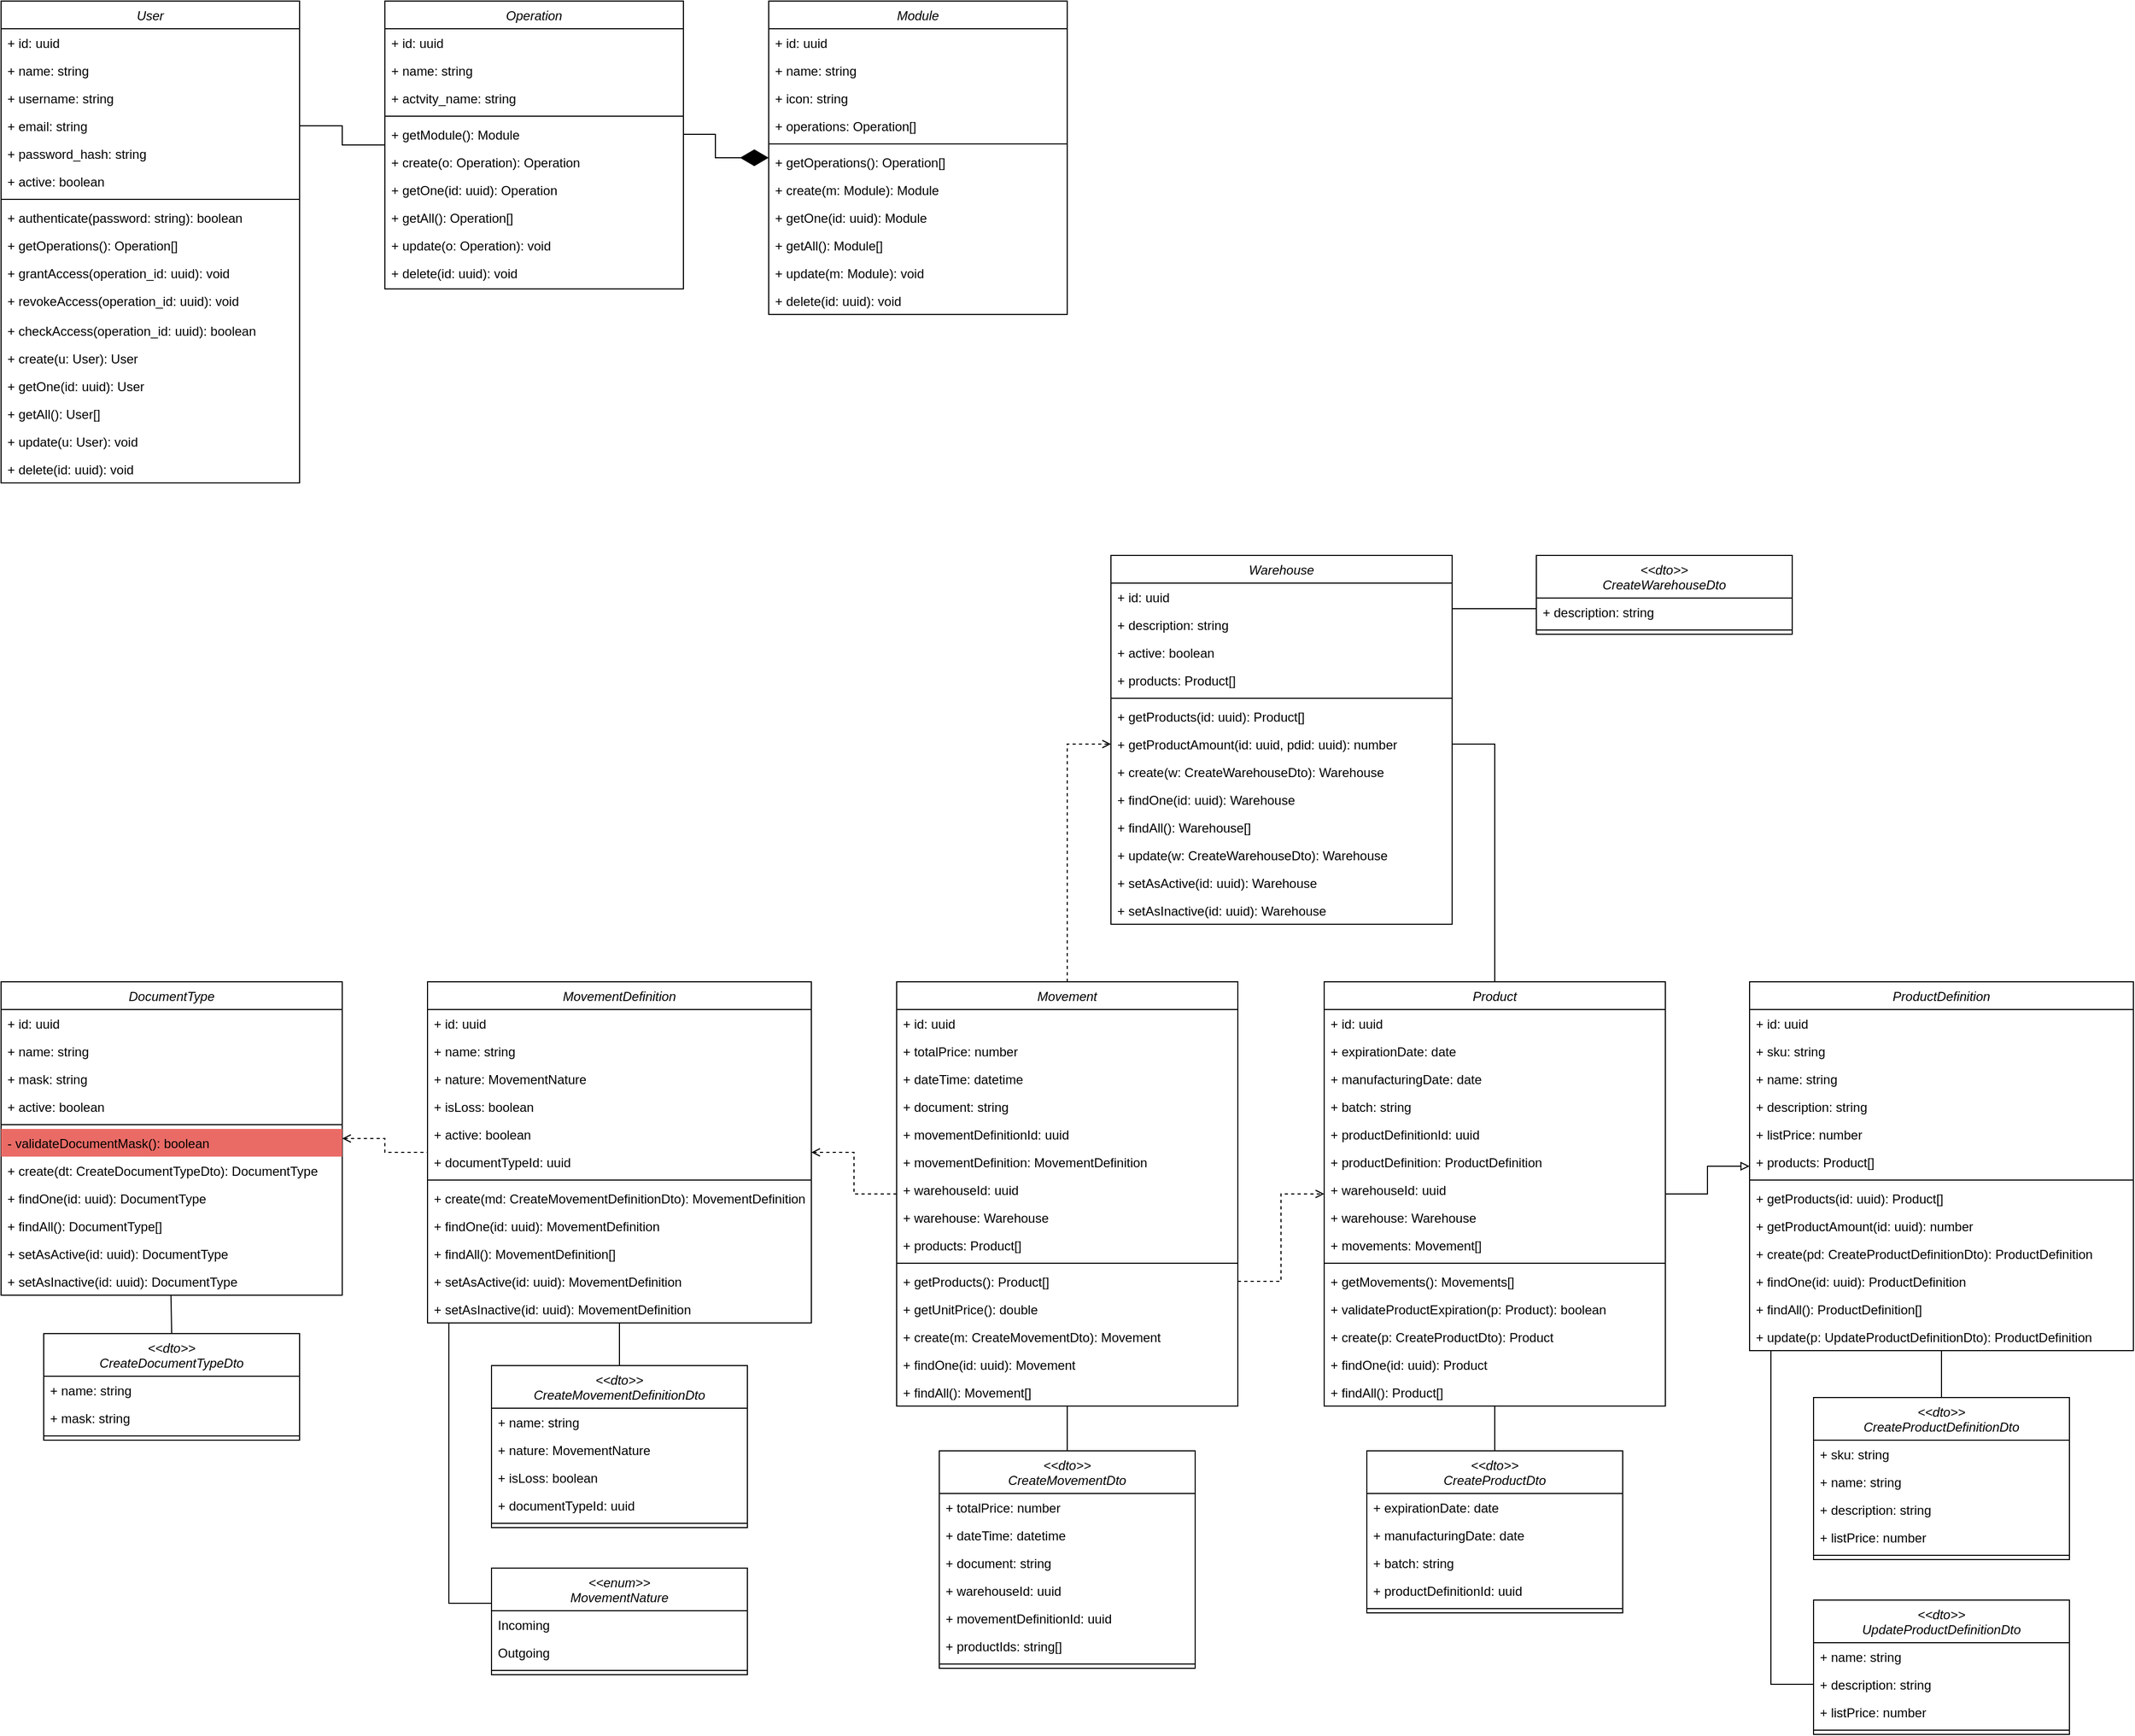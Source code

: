 <mxfile version="17.5.0" type="device"><diagram id="C5RBs43oDa-KdzZeNtuy" name="Page-1"><mxGraphModel dx="2595" dy="1368" grid="1" gridSize="10" guides="1" tooltips="1" connect="1" arrows="1" fold="1" page="1" pageScale="1" pageWidth="827" pageHeight="1169" math="0" shadow="0"><root><mxCell id="WIyWlLk6GJQsqaUBKTNV-0"/><mxCell id="WIyWlLk6GJQsqaUBKTNV-1" parent="WIyWlLk6GJQsqaUBKTNV-0"/><mxCell id="eVnwcQmg8CKStFdobp70-0" value="User" style="swimlane;fontStyle=2;align=center;verticalAlign=top;childLayout=stackLayout;horizontal=1;startSize=26;horizontalStack=0;resizeParent=1;resizeLast=0;collapsible=1;marginBottom=0;rounded=0;shadow=0;strokeWidth=1;" parent="WIyWlLk6GJQsqaUBKTNV-1" vertex="1"><mxGeometry x="40" y="40" width="280" height="452" as="geometry"><mxRectangle x="230" y="140" width="160" height="26" as="alternateBounds"/></mxGeometry></mxCell><mxCell id="eVnwcQmg8CKStFdobp70-1" value="+ id: uuid" style="text;align=left;verticalAlign=top;spacingLeft=4;spacingRight=4;overflow=hidden;rotatable=0;points=[[0,0.5],[1,0.5]];portConstraint=eastwest;" parent="eVnwcQmg8CKStFdobp70-0" vertex="1"><mxGeometry y="26" width="280" height="26" as="geometry"/></mxCell><mxCell id="eVnwcQmg8CKStFdobp70-2" value="+ name: string" style="text;align=left;verticalAlign=top;spacingLeft=4;spacingRight=4;overflow=hidden;rotatable=0;points=[[0,0.5],[1,0.5]];portConstraint=eastwest;rounded=0;shadow=0;html=0;" parent="eVnwcQmg8CKStFdobp70-0" vertex="1"><mxGeometry y="52" width="280" height="26" as="geometry"/></mxCell><mxCell id="eVnwcQmg8CKStFdobp70-3" value="+ username: string" style="text;align=left;verticalAlign=top;spacingLeft=4;spacingRight=4;overflow=hidden;rotatable=0;points=[[0,0.5],[1,0.5]];portConstraint=eastwest;rounded=0;shadow=0;html=0;" parent="eVnwcQmg8CKStFdobp70-0" vertex="1"><mxGeometry y="78" width="280" height="26" as="geometry"/></mxCell><mxCell id="eVnwcQmg8CKStFdobp70-6" value="+ email: string" style="text;align=left;verticalAlign=top;spacingLeft=4;spacingRight=4;overflow=hidden;rotatable=0;points=[[0,0.5],[1,0.5]];portConstraint=eastwest;rounded=0;shadow=0;html=0;" parent="eVnwcQmg8CKStFdobp70-0" vertex="1"><mxGeometry y="104" width="280" height="26" as="geometry"/></mxCell><mxCell id="eVnwcQmg8CKStFdobp70-7" value="+ password_hash: string" style="text;align=left;verticalAlign=top;spacingLeft=4;spacingRight=4;overflow=hidden;rotatable=0;points=[[0,0.5],[1,0.5]];portConstraint=eastwest;rounded=0;shadow=0;html=0;" parent="eVnwcQmg8CKStFdobp70-0" vertex="1"><mxGeometry y="130" width="280" height="26" as="geometry"/></mxCell><mxCell id="eVnwcQmg8CKStFdobp70-8" value="+ active: boolean" style="text;align=left;verticalAlign=top;spacingLeft=4;spacingRight=4;overflow=hidden;rotatable=0;points=[[0,0.5],[1,0.5]];portConstraint=eastwest;rounded=0;shadow=0;html=0;" parent="eVnwcQmg8CKStFdobp70-0" vertex="1"><mxGeometry y="156" width="280" height="26" as="geometry"/></mxCell><mxCell id="eVnwcQmg8CKStFdobp70-4" value="" style="line;html=1;strokeWidth=1;align=left;verticalAlign=middle;spacingTop=-1;spacingLeft=3;spacingRight=3;rotatable=0;labelPosition=right;points=[];portConstraint=eastwest;" parent="eVnwcQmg8CKStFdobp70-0" vertex="1"><mxGeometry y="182" width="280" height="8" as="geometry"/></mxCell><mxCell id="eVnwcQmg8CKStFdobp70-5" value="+ authenticate(password: string): boolean" style="text;align=left;verticalAlign=top;spacingLeft=4;spacingRight=4;overflow=hidden;rotatable=0;points=[[0,0.5],[1,0.5]];portConstraint=eastwest;" parent="eVnwcQmg8CKStFdobp70-0" vertex="1"><mxGeometry y="190" width="280" height="26" as="geometry"/></mxCell><mxCell id="eVnwcQmg8CKStFdobp70-30" value="+ getOperations(): Operation[]" style="text;align=left;verticalAlign=top;spacingLeft=4;spacingRight=4;overflow=hidden;rotatable=0;points=[[0,0.5],[1,0.5]];portConstraint=eastwest;" parent="eVnwcQmg8CKStFdobp70-0" vertex="1"><mxGeometry y="216" width="280" height="26" as="geometry"/></mxCell><mxCell id="eVnwcQmg8CKStFdobp70-31" value="+ grantAccess(operation_id: uuid): void" style="text;align=left;verticalAlign=top;spacingLeft=4;spacingRight=4;overflow=hidden;rotatable=0;points=[[0,0.5],[1,0.5]];portConstraint=eastwest;" parent="eVnwcQmg8CKStFdobp70-0" vertex="1"><mxGeometry y="242" width="280" height="26" as="geometry"/></mxCell><mxCell id="eVnwcQmg8CKStFdobp70-32" value="+ revokeAccess(operation_id: uuid): void" style="text;align=left;verticalAlign=top;spacingLeft=4;spacingRight=4;overflow=hidden;rotatable=0;points=[[0,0.5],[1,0.5]];portConstraint=eastwest;" parent="eVnwcQmg8CKStFdobp70-0" vertex="1"><mxGeometry y="268" width="280" height="28" as="geometry"/></mxCell><mxCell id="eVnwcQmg8CKStFdobp70-33" value="+ checkAccess(operation_id: uuid): boolean" style="text;align=left;verticalAlign=top;spacingLeft=4;spacingRight=4;overflow=hidden;rotatable=0;points=[[0,0.5],[1,0.5]];portConstraint=eastwest;" parent="eVnwcQmg8CKStFdobp70-0" vertex="1"><mxGeometry y="296" width="280" height="26" as="geometry"/></mxCell><mxCell id="eVnwcQmg8CKStFdobp70-34" value="+ create(u: User): User" style="text;align=left;verticalAlign=top;spacingLeft=4;spacingRight=4;overflow=hidden;rotatable=0;points=[[0,0.5],[1,0.5]];portConstraint=eastwest;" parent="eVnwcQmg8CKStFdobp70-0" vertex="1"><mxGeometry y="322" width="280" height="26" as="geometry"/></mxCell><mxCell id="eVnwcQmg8CKStFdobp70-35" value="+ getOne(id: uuid): User" style="text;align=left;verticalAlign=top;spacingLeft=4;spacingRight=4;overflow=hidden;rotatable=0;points=[[0,0.5],[1,0.5]];portConstraint=eastwest;" parent="eVnwcQmg8CKStFdobp70-0" vertex="1"><mxGeometry y="348" width="280" height="26" as="geometry"/></mxCell><mxCell id="eVnwcQmg8CKStFdobp70-36" value="+ getAll(): User[]" style="text;align=left;verticalAlign=top;spacingLeft=4;spacingRight=4;overflow=hidden;rotatable=0;points=[[0,0.5],[1,0.5]];portConstraint=eastwest;" parent="eVnwcQmg8CKStFdobp70-0" vertex="1"><mxGeometry y="374" width="280" height="26" as="geometry"/></mxCell><mxCell id="eVnwcQmg8CKStFdobp70-38" value="+ update(u: User): void" style="text;align=left;verticalAlign=top;spacingLeft=4;spacingRight=4;overflow=hidden;rotatable=0;points=[[0,0.5],[1,0.5]];portConstraint=eastwest;" parent="eVnwcQmg8CKStFdobp70-0" vertex="1"><mxGeometry y="400" width="280" height="26" as="geometry"/></mxCell><mxCell id="eVnwcQmg8CKStFdobp70-37" value="+ delete(id: uuid): void" style="text;align=left;verticalAlign=top;spacingLeft=4;spacingRight=4;overflow=hidden;rotatable=0;points=[[0,0.5],[1,0.5]];portConstraint=eastwest;" parent="eVnwcQmg8CKStFdobp70-0" vertex="1"><mxGeometry y="426" width="280" height="26" as="geometry"/></mxCell><mxCell id="eVnwcQmg8CKStFdobp70-9" value="Module" style="swimlane;fontStyle=2;align=center;verticalAlign=top;childLayout=stackLayout;horizontal=1;startSize=26;horizontalStack=0;resizeParent=1;resizeLast=0;collapsible=1;marginBottom=0;rounded=0;shadow=0;strokeWidth=1;" parent="WIyWlLk6GJQsqaUBKTNV-1" vertex="1"><mxGeometry x="760" y="40" width="280" height="294" as="geometry"><mxRectangle x="230" y="140" width="160" height="26" as="alternateBounds"/></mxGeometry></mxCell><mxCell id="eVnwcQmg8CKStFdobp70-10" value="+ id: uuid" style="text;align=left;verticalAlign=top;spacingLeft=4;spacingRight=4;overflow=hidden;rotatable=0;points=[[0,0.5],[1,0.5]];portConstraint=eastwest;" parent="eVnwcQmg8CKStFdobp70-9" vertex="1"><mxGeometry y="26" width="280" height="26" as="geometry"/></mxCell><mxCell id="eVnwcQmg8CKStFdobp70-11" value="+ name: string" style="text;align=left;verticalAlign=top;spacingLeft=4;spacingRight=4;overflow=hidden;rotatable=0;points=[[0,0.5],[1,0.5]];portConstraint=eastwest;rounded=0;shadow=0;html=0;" parent="eVnwcQmg8CKStFdobp70-9" vertex="1"><mxGeometry y="52" width="280" height="26" as="geometry"/></mxCell><mxCell id="eVnwcQmg8CKStFdobp70-12" value="+ icon: string" style="text;align=left;verticalAlign=top;spacingLeft=4;spacingRight=4;overflow=hidden;rotatable=0;points=[[0,0.5],[1,0.5]];portConstraint=eastwest;rounded=0;shadow=0;html=0;" parent="eVnwcQmg8CKStFdobp70-9" vertex="1"><mxGeometry y="78" width="280" height="26" as="geometry"/></mxCell><mxCell id="sJ86Os1QPiLeicJI-F6V-0" value="+ operations: Operation[]" style="text;align=left;verticalAlign=top;spacingLeft=4;spacingRight=4;overflow=hidden;rotatable=0;points=[[0,0.5],[1,0.5]];portConstraint=eastwest;rounded=0;shadow=0;html=0;" parent="eVnwcQmg8CKStFdobp70-9" vertex="1"><mxGeometry y="104" width="280" height="26" as="geometry"/></mxCell><mxCell id="eVnwcQmg8CKStFdobp70-16" value="" style="line;html=1;strokeWidth=1;align=left;verticalAlign=middle;spacingTop=-1;spacingLeft=3;spacingRight=3;rotatable=0;labelPosition=right;points=[];portConstraint=eastwest;" parent="eVnwcQmg8CKStFdobp70-9" vertex="1"><mxGeometry y="130" width="280" height="8" as="geometry"/></mxCell><mxCell id="eVnwcQmg8CKStFdobp70-17" value="+ getOperations(): Operation[]" style="text;align=left;verticalAlign=top;spacingLeft=4;spacingRight=4;overflow=hidden;rotatable=0;points=[[0,0.5],[1,0.5]];portConstraint=eastwest;" parent="eVnwcQmg8CKStFdobp70-9" vertex="1"><mxGeometry y="138" width="280" height="26" as="geometry"/></mxCell><mxCell id="eVnwcQmg8CKStFdobp70-44" value="+ create(m: Module): Module" style="text;align=left;verticalAlign=top;spacingLeft=4;spacingRight=4;overflow=hidden;rotatable=0;points=[[0,0.5],[1,0.5]];portConstraint=eastwest;" parent="eVnwcQmg8CKStFdobp70-9" vertex="1"><mxGeometry y="164" width="280" height="26" as="geometry"/></mxCell><mxCell id="eVnwcQmg8CKStFdobp70-46" value="+ getOne(id: uuid): Module" style="text;align=left;verticalAlign=top;spacingLeft=4;spacingRight=4;overflow=hidden;rotatable=0;points=[[0,0.5],[1,0.5]];portConstraint=eastwest;" parent="eVnwcQmg8CKStFdobp70-9" vertex="1"><mxGeometry y="190" width="280" height="26" as="geometry"/></mxCell><mxCell id="eVnwcQmg8CKStFdobp70-45" value="+ getAll(): Module[]" style="text;align=left;verticalAlign=top;spacingLeft=4;spacingRight=4;overflow=hidden;rotatable=0;points=[[0,0.5],[1,0.5]];portConstraint=eastwest;" parent="eVnwcQmg8CKStFdobp70-9" vertex="1"><mxGeometry y="216" width="280" height="26" as="geometry"/></mxCell><mxCell id="eVnwcQmg8CKStFdobp70-47" value="+ update(m: Module): void" style="text;align=left;verticalAlign=top;spacingLeft=4;spacingRight=4;overflow=hidden;rotatable=0;points=[[0,0.5],[1,0.5]];portConstraint=eastwest;" parent="eVnwcQmg8CKStFdobp70-9" vertex="1"><mxGeometry y="242" width="280" height="26" as="geometry"/></mxCell><mxCell id="eVnwcQmg8CKStFdobp70-48" value="+ delete(id: uuid): void" style="text;align=left;verticalAlign=top;spacingLeft=4;spacingRight=4;overflow=hidden;rotatable=0;points=[[0,0.5],[1,0.5]];portConstraint=eastwest;" parent="eVnwcQmg8CKStFdobp70-9" vertex="1"><mxGeometry y="268" width="280" height="26" as="geometry"/></mxCell><mxCell id="eVnwcQmg8CKStFdobp70-18" value="Operation" style="swimlane;fontStyle=2;align=center;verticalAlign=top;childLayout=stackLayout;horizontal=1;startSize=26;horizontalStack=0;resizeParent=1;resizeLast=0;collapsible=1;marginBottom=0;rounded=0;shadow=0;strokeWidth=1;" parent="WIyWlLk6GJQsqaUBKTNV-1" vertex="1"><mxGeometry x="400" y="40" width="280" height="270" as="geometry"><mxRectangle x="230" y="140" width="160" height="26" as="alternateBounds"/></mxGeometry></mxCell><mxCell id="eVnwcQmg8CKStFdobp70-19" value="+ id: uuid" style="text;align=left;verticalAlign=top;spacingLeft=4;spacingRight=4;overflow=hidden;rotatable=0;points=[[0,0.5],[1,0.5]];portConstraint=eastwest;" parent="eVnwcQmg8CKStFdobp70-18" vertex="1"><mxGeometry y="26" width="280" height="26" as="geometry"/></mxCell><mxCell id="eVnwcQmg8CKStFdobp70-20" value="+ name: string" style="text;align=left;verticalAlign=top;spacingLeft=4;spacingRight=4;overflow=hidden;rotatable=0;points=[[0,0.5],[1,0.5]];portConstraint=eastwest;rounded=0;shadow=0;html=0;" parent="eVnwcQmg8CKStFdobp70-18" vertex="1"><mxGeometry y="52" width="280" height="26" as="geometry"/></mxCell><mxCell id="eVnwcQmg8CKStFdobp70-21" value="+ actvity_name: string" style="text;align=left;verticalAlign=top;spacingLeft=4;spacingRight=4;overflow=hidden;rotatable=0;points=[[0,0.5],[1,0.5]];portConstraint=eastwest;rounded=0;shadow=0;html=0;" parent="eVnwcQmg8CKStFdobp70-18" vertex="1"><mxGeometry y="78" width="280" height="26" as="geometry"/></mxCell><mxCell id="eVnwcQmg8CKStFdobp70-25" value="" style="line;html=1;strokeWidth=1;align=left;verticalAlign=middle;spacingTop=-1;spacingLeft=3;spacingRight=3;rotatable=0;labelPosition=right;points=[];portConstraint=eastwest;" parent="eVnwcQmg8CKStFdobp70-18" vertex="1"><mxGeometry y="104" width="280" height="8" as="geometry"/></mxCell><mxCell id="eVnwcQmg8CKStFdobp70-26" value="+ getModule(): Module" style="text;align=left;verticalAlign=top;spacingLeft=4;spacingRight=4;overflow=hidden;rotatable=0;points=[[0,0.5],[1,0.5]];portConstraint=eastwest;" parent="eVnwcQmg8CKStFdobp70-18" vertex="1"><mxGeometry y="112" width="280" height="26" as="geometry"/></mxCell><mxCell id="eVnwcQmg8CKStFdobp70-39" value="+ create(o: Operation): Operation" style="text;align=left;verticalAlign=top;spacingLeft=4;spacingRight=4;overflow=hidden;rotatable=0;points=[[0,0.5],[1,0.5]];portConstraint=eastwest;" parent="eVnwcQmg8CKStFdobp70-18" vertex="1"><mxGeometry y="138" width="280" height="26" as="geometry"/></mxCell><mxCell id="eVnwcQmg8CKStFdobp70-40" value="+ getOne(id: uuid): Operation" style="text;align=left;verticalAlign=top;spacingLeft=4;spacingRight=4;overflow=hidden;rotatable=0;points=[[0,0.5],[1,0.5]];portConstraint=eastwest;" parent="eVnwcQmg8CKStFdobp70-18" vertex="1"><mxGeometry y="164" width="280" height="26" as="geometry"/></mxCell><mxCell id="eVnwcQmg8CKStFdobp70-41" value="+ getAll(): Operation[]" style="text;align=left;verticalAlign=top;spacingLeft=4;spacingRight=4;overflow=hidden;rotatable=0;points=[[0,0.5],[1,0.5]];portConstraint=eastwest;" parent="eVnwcQmg8CKStFdobp70-18" vertex="1"><mxGeometry y="190" width="280" height="26" as="geometry"/></mxCell><mxCell id="eVnwcQmg8CKStFdobp70-42" value="+ update(o: Operation): void" style="text;align=left;verticalAlign=top;spacingLeft=4;spacingRight=4;overflow=hidden;rotatable=0;points=[[0,0.5],[1,0.5]];portConstraint=eastwest;" parent="eVnwcQmg8CKStFdobp70-18" vertex="1"><mxGeometry y="216" width="280" height="26" as="geometry"/></mxCell><mxCell id="eVnwcQmg8CKStFdobp70-43" value="+ delete(id: uuid): void" style="text;align=left;verticalAlign=top;spacingLeft=4;spacingRight=4;overflow=hidden;rotatable=0;points=[[0,0.5],[1,0.5]];portConstraint=eastwest;" parent="eVnwcQmg8CKStFdobp70-18" vertex="1"><mxGeometry y="242" width="280" height="26" as="geometry"/></mxCell><mxCell id="eVnwcQmg8CKStFdobp70-28" style="edgeStyle=orthogonalEdgeStyle;rounded=0;orthogonalLoop=1;jettySize=auto;html=1;startSize=16;endArrow=none;endFill=0;endSize=12;" parent="WIyWlLk6GJQsqaUBKTNV-1" source="eVnwcQmg8CKStFdobp70-6" target="eVnwcQmg8CKStFdobp70-18" edge="1"><mxGeometry relative="1" as="geometry"/></mxCell><mxCell id="eVnwcQmg8CKStFdobp70-29" style="edgeStyle=orthogonalEdgeStyle;rounded=0;orthogonalLoop=1;jettySize=auto;html=1;startArrow=none;startFill=0;endArrow=diamondThin;endFill=1;endSize=24;startSize=24;" parent="WIyWlLk6GJQsqaUBKTNV-1" source="eVnwcQmg8CKStFdobp70-26" target="eVnwcQmg8CKStFdobp70-9" edge="1"><mxGeometry relative="1" as="geometry"/></mxCell><mxCell id="NPcQ9e9V92Ppe3_b0Xte-88" style="edgeStyle=orthogonalEdgeStyle;rounded=0;orthogonalLoop=1;jettySize=auto;html=1;startArrow=open;startFill=0;endArrow=none;endFill=0;dashed=1;" parent="WIyWlLk6GJQsqaUBKTNV-1" source="NPcQ9e9V92Ppe3_b0Xte-18" target="NPcQ9e9V92Ppe3_b0Xte-28" edge="1"><mxGeometry relative="1" as="geometry"/></mxCell><mxCell id="NPcQ9e9V92Ppe3_b0Xte-18" value="DocumentType" style="swimlane;fontStyle=2;align=center;verticalAlign=top;childLayout=stackLayout;horizontal=1;startSize=26;horizontalStack=0;resizeParent=1;resizeLast=0;collapsible=1;marginBottom=0;rounded=0;shadow=0;strokeWidth=1;" parent="WIyWlLk6GJQsqaUBKTNV-1" vertex="1"><mxGeometry x="40" y="960" width="320" height="294" as="geometry"><mxRectangle x="230" y="140" width="160" height="26" as="alternateBounds"/></mxGeometry></mxCell><mxCell id="NPcQ9e9V92Ppe3_b0Xte-19" value="+ id: uuid" style="text;align=left;verticalAlign=top;spacingLeft=4;spacingRight=4;overflow=hidden;rotatable=0;points=[[0,0.5],[1,0.5]];portConstraint=eastwest;" parent="NPcQ9e9V92Ppe3_b0Xte-18" vertex="1"><mxGeometry y="26" width="320" height="26" as="geometry"/></mxCell><mxCell id="NPcQ9e9V92Ppe3_b0Xte-20" value="+ name: string" style="text;align=left;verticalAlign=top;spacingLeft=4;spacingRight=4;overflow=hidden;rotatable=0;points=[[0,0.5],[1,0.5]];portConstraint=eastwest;rounded=0;shadow=0;html=0;" parent="NPcQ9e9V92Ppe3_b0Xte-18" vertex="1"><mxGeometry y="52" width="320" height="26" as="geometry"/></mxCell><mxCell id="NPcQ9e9V92Ppe3_b0Xte-21" value="+ mask: string" style="text;align=left;verticalAlign=top;spacingLeft=4;spacingRight=4;overflow=hidden;rotatable=0;points=[[0,0.5],[1,0.5]];portConstraint=eastwest;rounded=0;shadow=0;html=0;" parent="NPcQ9e9V92Ppe3_b0Xte-18" vertex="1"><mxGeometry y="78" width="320" height="26" as="geometry"/></mxCell><mxCell id="NPcQ9e9V92Ppe3_b0Xte-53" value="+ active: boolean" style="text;align=left;verticalAlign=top;spacingLeft=4;spacingRight=4;overflow=hidden;rotatable=0;points=[[0,0.5],[1,0.5]];portConstraint=eastwest;rounded=0;shadow=0;html=0;" parent="NPcQ9e9V92Ppe3_b0Xte-18" vertex="1"><mxGeometry y="104" width="320" height="26" as="geometry"/></mxCell><mxCell id="NPcQ9e9V92Ppe3_b0Xte-22" value="" style="line;html=1;strokeWidth=1;align=left;verticalAlign=middle;spacingTop=-1;spacingLeft=3;spacingRight=3;rotatable=0;labelPosition=right;points=[];portConstraint=eastwest;" parent="NPcQ9e9V92Ppe3_b0Xte-18" vertex="1"><mxGeometry y="130" width="320" height="8" as="geometry"/></mxCell><mxCell id="G13fFhEUdYD8vi9NWjx--24" value="- validateDocumentMask(): boolean" style="text;align=left;verticalAlign=top;spacingLeft=4;spacingRight=4;overflow=hidden;rotatable=0;points=[[0,0.5],[1,0.5]];portConstraint=eastwest;fillColor=#EA6B66;" parent="NPcQ9e9V92Ppe3_b0Xte-18" vertex="1"><mxGeometry y="138" width="320" height="26" as="geometry"/></mxCell><mxCell id="NPcQ9e9V92Ppe3_b0Xte-23" value="+ create(dt: CreateDocumentTypeDto): DocumentType" style="text;align=left;verticalAlign=top;spacingLeft=4;spacingRight=4;overflow=hidden;rotatable=0;points=[[0,0.5],[1,0.5]];portConstraint=eastwest;fontColor=#000000;fillColor=none;" parent="NPcQ9e9V92Ppe3_b0Xte-18" vertex="1"><mxGeometry y="164" width="320" height="26" as="geometry"/></mxCell><mxCell id="NPcQ9e9V92Ppe3_b0Xte-24" value="+ findOne(id: uuid): DocumentType" style="text;align=left;verticalAlign=top;spacingLeft=4;spacingRight=4;overflow=hidden;rotatable=0;points=[[0,0.5],[1,0.5]];portConstraint=eastwest;fontColor=#000000;fillColor=none;" parent="NPcQ9e9V92Ppe3_b0Xte-18" vertex="1"><mxGeometry y="190" width="320" height="26" as="geometry"/></mxCell><mxCell id="NPcQ9e9V92Ppe3_b0Xte-25" value="+ findAll(): DocumentType[]" style="text;align=left;verticalAlign=top;spacingLeft=4;spacingRight=4;overflow=hidden;rotatable=0;points=[[0,0.5],[1,0.5]];portConstraint=eastwest;fontColor=#000000;fillColor=none;" parent="NPcQ9e9V92Ppe3_b0Xte-18" vertex="1"><mxGeometry y="216" width="320" height="26" as="geometry"/></mxCell><mxCell id="NPcQ9e9V92Ppe3_b0Xte-51" value="+ setAsActive(id: uuid): DocumentType" style="text;align=left;verticalAlign=top;spacingLeft=4;spacingRight=4;overflow=hidden;rotatable=0;points=[[0,0.5],[1,0.5]];portConstraint=eastwest;fontColor=#000000;fillColor=none;" parent="NPcQ9e9V92Ppe3_b0Xte-18" vertex="1"><mxGeometry y="242" width="320" height="26" as="geometry"/></mxCell><mxCell id="NPcQ9e9V92Ppe3_b0Xte-52" value="+ setAsInactive(id: uuid): DocumentType" style="text;align=left;verticalAlign=top;spacingLeft=4;spacingRight=4;overflow=hidden;rotatable=0;points=[[0,0.5],[1,0.5]];portConstraint=eastwest;fontColor=#000000;fillColor=none;" parent="NPcQ9e9V92Ppe3_b0Xte-18" vertex="1"><mxGeometry y="268" width="320" height="26" as="geometry"/></mxCell><mxCell id="Tyt2lZDVWM7h4UYdJlD5-16" style="edgeStyle=orthogonalEdgeStyle;rounded=0;orthogonalLoop=1;jettySize=auto;html=1;entryX=0;entryY=0.5;entryDx=0;entryDy=0;endArrow=none;endFill=0;" edge="1" parent="WIyWlLk6GJQsqaUBKTNV-1" source="NPcQ9e9V92Ppe3_b0Xte-28" target="gtJCn95QhCMTWfRHFfKm-6"><mxGeometry relative="1" as="geometry"><Array as="points"><mxPoint x="460" y="1543"/></Array></mxGeometry></mxCell><mxCell id="Tyt2lZDVWM7h4UYdJlD5-19" style="edgeStyle=orthogonalEdgeStyle;rounded=0;orthogonalLoop=1;jettySize=auto;html=1;entryX=0.5;entryY=0;entryDx=0;entryDy=0;endArrow=none;endFill=0;" edge="1" parent="WIyWlLk6GJQsqaUBKTNV-1" source="NPcQ9e9V92Ppe3_b0Xte-28" target="Tyt2lZDVWM7h4UYdJlD5-7"><mxGeometry relative="1" as="geometry"/></mxCell><mxCell id="NPcQ9e9V92Ppe3_b0Xte-28" value="MovementDefinition" style="swimlane;fontStyle=2;align=center;verticalAlign=top;childLayout=stackLayout;horizontal=1;startSize=26;horizontalStack=0;resizeParent=1;resizeLast=0;collapsible=1;marginBottom=0;rounded=0;shadow=0;strokeWidth=1;" parent="WIyWlLk6GJQsqaUBKTNV-1" vertex="1"><mxGeometry x="440" y="960" width="360" height="320" as="geometry"><mxRectangle x="230" y="140" width="160" height="26" as="alternateBounds"/></mxGeometry></mxCell><mxCell id="NPcQ9e9V92Ppe3_b0Xte-29" value="+ id: uuid" style="text;align=left;verticalAlign=top;spacingLeft=4;spacingRight=4;overflow=hidden;rotatable=0;points=[[0,0.5],[1,0.5]];portConstraint=eastwest;" parent="NPcQ9e9V92Ppe3_b0Xte-28" vertex="1"><mxGeometry y="26" width="360" height="26" as="geometry"/></mxCell><mxCell id="NPcQ9e9V92Ppe3_b0Xte-30" value="+ name: string" style="text;align=left;verticalAlign=top;spacingLeft=4;spacingRight=4;overflow=hidden;rotatable=0;points=[[0,0.5],[1,0.5]];portConstraint=eastwest;rounded=0;shadow=0;html=0;" parent="NPcQ9e9V92Ppe3_b0Xte-28" vertex="1"><mxGeometry y="52" width="360" height="26" as="geometry"/></mxCell><mxCell id="NPcQ9e9V92Ppe3_b0Xte-3" value="+ nature: MovementNature" style="text;align=left;verticalAlign=top;spacingLeft=4;spacingRight=4;overflow=hidden;rotatable=0;points=[[0,0.5],[1,0.5]];portConstraint=eastwest;rounded=0;shadow=0;html=0;" parent="NPcQ9e9V92Ppe3_b0Xte-28" vertex="1"><mxGeometry y="78" width="360" height="26" as="geometry"/></mxCell><mxCell id="gtJCn95QhCMTWfRHFfKm-0" value="+ isLoss: boolean" style="text;align=left;verticalAlign=top;spacingLeft=4;spacingRight=4;overflow=hidden;rotatable=0;points=[[0,0.5],[1,0.5]];portConstraint=eastwest;rounded=0;shadow=0;html=0;" parent="NPcQ9e9V92Ppe3_b0Xte-28" vertex="1"><mxGeometry y="104" width="360" height="26" as="geometry"/></mxCell><mxCell id="NPcQ9e9V92Ppe3_b0Xte-54" value="+ active: boolean" style="text;align=left;verticalAlign=top;spacingLeft=4;spacingRight=4;overflow=hidden;rotatable=0;points=[[0,0.5],[1,0.5]];portConstraint=eastwest;rounded=0;shadow=0;html=0;" parent="NPcQ9e9V92Ppe3_b0Xte-28" vertex="1"><mxGeometry y="130" width="360" height="26" as="geometry"/></mxCell><mxCell id="NPcQ9e9V92Ppe3_b0Xte-38" value="+ documentTypeId: uuid" style="text;align=left;verticalAlign=top;spacingLeft=4;spacingRight=4;overflow=hidden;rotatable=0;points=[[0,0.5],[1,0.5]];portConstraint=eastwest;rounded=0;shadow=0;html=0;" parent="NPcQ9e9V92Ppe3_b0Xte-28" vertex="1"><mxGeometry y="156" width="360" height="26" as="geometry"/></mxCell><mxCell id="NPcQ9e9V92Ppe3_b0Xte-32" value="" style="line;html=1;strokeWidth=1;align=left;verticalAlign=middle;spacingTop=-1;spacingLeft=3;spacingRight=3;rotatable=0;labelPosition=right;points=[];portConstraint=eastwest;" parent="NPcQ9e9V92Ppe3_b0Xte-28" vertex="1"><mxGeometry y="182" width="360" height="8" as="geometry"/></mxCell><mxCell id="NPcQ9e9V92Ppe3_b0Xte-33" value="+ create(md: CreateMovementDefinitionDto): MovementDefinition" style="text;align=left;verticalAlign=top;spacingLeft=4;spacingRight=4;overflow=hidden;rotatable=0;points=[[0,0.5],[1,0.5]];portConstraint=eastwest;fontColor=#000000;fillColor=none;strokeColor=none;" parent="NPcQ9e9V92Ppe3_b0Xte-28" vertex="1"><mxGeometry y="190" width="360" height="26" as="geometry"/></mxCell><mxCell id="NPcQ9e9V92Ppe3_b0Xte-34" value="+ findOne(id: uuid): MovementDefinition" style="text;align=left;verticalAlign=top;spacingLeft=4;spacingRight=4;overflow=hidden;rotatable=0;points=[[0,0.5],[1,0.5]];portConstraint=eastwest;fillColor=none;" parent="NPcQ9e9V92Ppe3_b0Xte-28" vertex="1"><mxGeometry y="216" width="360" height="26" as="geometry"/></mxCell><mxCell id="NPcQ9e9V92Ppe3_b0Xte-35" value="+ findAll(): MovementDefinition[]" style="text;align=left;verticalAlign=top;spacingLeft=4;spacingRight=4;overflow=hidden;rotatable=0;points=[[0,0.5],[1,0.5]];portConstraint=eastwest;fillColor=none;" parent="NPcQ9e9V92Ppe3_b0Xte-28" vertex="1"><mxGeometry y="242" width="360" height="26" as="geometry"/></mxCell><mxCell id="NPcQ9e9V92Ppe3_b0Xte-57" value="+ setAsActive(id: uuid): MovementDefinition" style="text;align=left;verticalAlign=top;spacingLeft=4;spacingRight=4;overflow=hidden;rotatable=0;points=[[0,0.5],[1,0.5]];portConstraint=eastwest;fillColor=none;" parent="NPcQ9e9V92Ppe3_b0Xte-28" vertex="1"><mxGeometry y="268" width="360" height="26" as="geometry"/></mxCell><mxCell id="NPcQ9e9V92Ppe3_b0Xte-58" value="+ setAsInactive(id: uuid): MovementDefinition" style="text;align=left;verticalAlign=top;spacingLeft=4;spacingRight=4;overflow=hidden;rotatable=0;points=[[0,0.5],[1,0.5]];portConstraint=eastwest;fillColor=none;" parent="NPcQ9e9V92Ppe3_b0Xte-28" vertex="1"><mxGeometry y="294" width="360" height="26" as="geometry"/></mxCell><mxCell id="NPcQ9e9V92Ppe3_b0Xte-91" style="edgeStyle=orthogonalEdgeStyle;rounded=0;orthogonalLoop=1;jettySize=auto;html=1;dashed=1;startArrow=none;startFill=0;endArrow=open;endFill=0;" parent="WIyWlLk6GJQsqaUBKTNV-1" source="NPcQ9e9V92Ppe3_b0Xte-39" target="NPcQ9e9V92Ppe3_b0Xte-28" edge="1"><mxGeometry relative="1" as="geometry"/></mxCell><mxCell id="NPcQ9e9V92Ppe3_b0Xte-94" style="edgeStyle=orthogonalEdgeStyle;rounded=0;orthogonalLoop=1;jettySize=auto;html=1;startArrow=none;startFill=0;endArrow=open;endFill=0;dashed=1;exitX=1;exitY=0.5;exitDx=0;exitDy=0;" parent="WIyWlLk6GJQsqaUBKTNV-1" source="GSe2gF3I7SQx08ULxpEt-28" target="NPcQ9e9V92Ppe3_b0Xte-61" edge="1"><mxGeometry relative="1" as="geometry"><mxPoint x="1268" y="1136" as="sourcePoint"/></mxGeometry></mxCell><mxCell id="Tyt2lZDVWM7h4UYdJlD5-27" style="edgeStyle=orthogonalEdgeStyle;rounded=0;orthogonalLoop=1;jettySize=auto;html=1;entryX=0;entryY=0.5;entryDx=0;entryDy=0;endArrow=open;endFill=0;dashed=1;" edge="1" parent="WIyWlLk6GJQsqaUBKTNV-1" source="NPcQ9e9V92Ppe3_b0Xte-39" target="gtJCn95QhCMTWfRHFfKm-1"><mxGeometry relative="1" as="geometry"/></mxCell><mxCell id="Tyt2lZDVWM7h4UYdJlD5-29" style="edgeStyle=orthogonalEdgeStyle;rounded=0;orthogonalLoop=1;jettySize=auto;html=1;entryX=0.5;entryY=0;entryDx=0;entryDy=0;endArrow=none;endFill=0;" edge="1" parent="WIyWlLk6GJQsqaUBKTNV-1" source="NPcQ9e9V92Ppe3_b0Xte-39" target="Tyt2lZDVWM7h4UYdJlD5-20"><mxGeometry relative="1" as="geometry"/></mxCell><mxCell id="NPcQ9e9V92Ppe3_b0Xte-39" value="Movement" style="swimlane;fontStyle=2;align=center;verticalAlign=top;childLayout=stackLayout;horizontal=1;startSize=26;horizontalStack=0;resizeParent=1;resizeLast=0;collapsible=1;marginBottom=0;rounded=0;shadow=0;strokeWidth=1;" parent="WIyWlLk6GJQsqaUBKTNV-1" vertex="1"><mxGeometry x="880" y="960" width="320" height="398" as="geometry"><mxRectangle x="230" y="140" width="160" height="26" as="alternateBounds"/></mxGeometry></mxCell><mxCell id="NPcQ9e9V92Ppe3_b0Xte-40" value="+ id: uuid" style="text;align=left;verticalAlign=top;spacingLeft=4;spacingRight=4;overflow=hidden;rotatable=0;points=[[0,0.5],[1,0.5]];portConstraint=eastwest;" parent="NPcQ9e9V92Ppe3_b0Xte-39" vertex="1"><mxGeometry y="26" width="320" height="26" as="geometry"/></mxCell><mxCell id="NPcQ9e9V92Ppe3_b0Xte-59" value="+ totalPrice: number" style="text;align=left;verticalAlign=top;spacingLeft=4;spacingRight=4;overflow=hidden;rotatable=0;points=[[0,0.5],[1,0.5]];portConstraint=eastwest;rounded=0;shadow=0;html=0;" parent="NPcQ9e9V92Ppe3_b0Xte-39" vertex="1"><mxGeometry y="52" width="320" height="26" as="geometry"/></mxCell><mxCell id="NPcQ9e9V92Ppe3_b0Xte-60" value="+ dateTime: datetime" style="text;align=left;verticalAlign=top;spacingLeft=4;spacingRight=4;overflow=hidden;rotatable=0;points=[[0,0.5],[1,0.5]];portConstraint=eastwest;rounded=0;shadow=0;html=0;" parent="NPcQ9e9V92Ppe3_b0Xte-39" vertex="1"><mxGeometry y="78" width="320" height="26" as="geometry"/></mxCell><mxCell id="G13fFhEUdYD8vi9NWjx--17" value="+ document: string" style="text;align=left;verticalAlign=top;spacingLeft=4;spacingRight=4;overflow=hidden;rotatable=0;points=[[0,0.5],[1,0.5]];portConstraint=eastwest;rounded=0;shadow=0;html=0;" parent="NPcQ9e9V92Ppe3_b0Xte-39" vertex="1"><mxGeometry y="104" width="320" height="26" as="geometry"/></mxCell><mxCell id="NPcQ9e9V92Ppe3_b0Xte-41" value="+ movementDefinitionId: uuid" style="text;align=left;verticalAlign=top;spacingLeft=4;spacingRight=4;overflow=hidden;rotatable=0;points=[[0,0.5],[1,0.5]];portConstraint=eastwest;rounded=0;shadow=0;html=0;" parent="NPcQ9e9V92Ppe3_b0Xte-39" vertex="1"><mxGeometry y="130" width="320" height="26" as="geometry"/></mxCell><mxCell id="gtJCn95QhCMTWfRHFfKm-21" value="+ movementDefinition: MovementDefinition" style="text;align=left;verticalAlign=top;spacingLeft=4;spacingRight=4;overflow=hidden;rotatable=0;points=[[0,0.5],[1,0.5]];portConstraint=eastwest;rounded=0;shadow=0;html=0;" parent="NPcQ9e9V92Ppe3_b0Xte-39" vertex="1"><mxGeometry y="156" width="320" height="26" as="geometry"/></mxCell><mxCell id="G13fFhEUdYD8vi9NWjx--0" value="+ warehouseId: uuid" style="text;align=left;verticalAlign=top;spacingLeft=4;spacingRight=4;overflow=hidden;rotatable=0;points=[[0,0.5],[1,0.5]];portConstraint=eastwest;rounded=0;shadow=0;html=0;" parent="NPcQ9e9V92Ppe3_b0Xte-39" vertex="1"><mxGeometry y="182" width="320" height="26" as="geometry"/></mxCell><mxCell id="gtJCn95QhCMTWfRHFfKm-22" value="+ warehouse: Warehouse" style="text;align=left;verticalAlign=top;spacingLeft=4;spacingRight=4;overflow=hidden;rotatable=0;points=[[0,0.5],[1,0.5]];portConstraint=eastwest;rounded=0;shadow=0;html=0;" parent="NPcQ9e9V92Ppe3_b0Xte-39" vertex="1"><mxGeometry y="208" width="320" height="26" as="geometry"/></mxCell><mxCell id="NPcQ9e9V92Ppe3_b0Xte-42" value="+ products: Product[]" style="text;align=left;verticalAlign=top;spacingLeft=4;spacingRight=4;overflow=hidden;rotatable=0;points=[[0,0.5],[1,0.5]];portConstraint=eastwest;rounded=0;shadow=0;html=0;" parent="NPcQ9e9V92Ppe3_b0Xte-39" vertex="1"><mxGeometry y="234" width="320" height="26" as="geometry"/></mxCell><mxCell id="NPcQ9e9V92Ppe3_b0Xte-44" value="" style="line;html=1;strokeWidth=1;align=left;verticalAlign=middle;spacingTop=-1;spacingLeft=3;spacingRight=3;rotatable=0;labelPosition=right;points=[];portConstraint=eastwest;" parent="NPcQ9e9V92Ppe3_b0Xte-39" vertex="1"><mxGeometry y="260" width="320" height="8" as="geometry"/></mxCell><mxCell id="GSe2gF3I7SQx08ULxpEt-28" value="+ getProducts(): Product[]" style="text;align=left;verticalAlign=top;spacingLeft=4;spacingRight=4;overflow=hidden;rotatable=0;points=[[0,0.5],[1,0.5]];portConstraint=eastwest;fillColor=none;" parent="NPcQ9e9V92Ppe3_b0Xte-39" vertex="1"><mxGeometry y="268" width="320" height="26" as="geometry"/></mxCell><mxCell id="GSe2gF3I7SQx08ULxpEt-29" value="+ getUnitPrice(): double" style="text;align=left;verticalAlign=top;spacingLeft=4;spacingRight=4;overflow=hidden;rotatable=0;points=[[0,0.5],[1,0.5]];portConstraint=eastwest;fillColor=none;" parent="NPcQ9e9V92Ppe3_b0Xte-39" vertex="1"><mxGeometry y="294" width="320" height="26" as="geometry"/></mxCell><mxCell id="NPcQ9e9V92Ppe3_b0Xte-45" value="+ create(m: CreateMovementDto): Movement" style="text;align=left;verticalAlign=top;spacingLeft=4;spacingRight=4;overflow=hidden;rotatable=0;points=[[0,0.5],[1,0.5]];portConstraint=eastwest;fillColor=none;" parent="NPcQ9e9V92Ppe3_b0Xte-39" vertex="1"><mxGeometry y="320" width="320" height="26" as="geometry"/></mxCell><mxCell id="NPcQ9e9V92Ppe3_b0Xte-46" value="+ findOne(id: uuid): Movement" style="text;align=left;verticalAlign=top;spacingLeft=4;spacingRight=4;overflow=hidden;rotatable=0;points=[[0,0.5],[1,0.5]];portConstraint=eastwest;fillColor=none;" parent="NPcQ9e9V92Ppe3_b0Xte-39" vertex="1"><mxGeometry y="346" width="320" height="26" as="geometry"/></mxCell><mxCell id="NPcQ9e9V92Ppe3_b0Xte-47" value="+ findAll(): Movement[]" style="text;align=left;verticalAlign=top;spacingLeft=4;spacingRight=4;overflow=hidden;rotatable=0;points=[[0,0.5],[1,0.5]];portConstraint=eastwest;fillColor=none;" parent="NPcQ9e9V92Ppe3_b0Xte-39" vertex="1"><mxGeometry y="372" width="320" height="26" as="geometry"/></mxCell><mxCell id="NPcQ9e9V92Ppe3_b0Xte-93" style="edgeStyle=orthogonalEdgeStyle;rounded=0;orthogonalLoop=1;jettySize=auto;html=1;startArrow=none;startFill=0;endArrow=block;endFill=0;" parent="WIyWlLk6GJQsqaUBKTNV-1" source="NPcQ9e9V92Ppe3_b0Xte-61" target="NPcQ9e9V92Ppe3_b0Xte-74" edge="1"><mxGeometry relative="1" as="geometry"/></mxCell><mxCell id="Tyt2lZDVWM7h4UYdJlD5-26" style="edgeStyle=orthogonalEdgeStyle;rounded=0;orthogonalLoop=1;jettySize=auto;html=1;entryX=1;entryY=0.5;entryDx=0;entryDy=0;endArrow=none;endFill=0;" edge="1" parent="WIyWlLk6GJQsqaUBKTNV-1" source="NPcQ9e9V92Ppe3_b0Xte-61" target="gtJCn95QhCMTWfRHFfKm-1"><mxGeometry relative="1" as="geometry"/></mxCell><mxCell id="Tyt2lZDVWM7h4UYdJlD5-48" style="edgeStyle=orthogonalEdgeStyle;rounded=0;orthogonalLoop=1;jettySize=auto;html=1;entryX=0.5;entryY=0;entryDx=0;entryDy=0;endArrow=none;endFill=0;" edge="1" parent="WIyWlLk6GJQsqaUBKTNV-1" source="NPcQ9e9V92Ppe3_b0Xte-61" target="Tyt2lZDVWM7h4UYdJlD5-36"><mxGeometry relative="1" as="geometry"/></mxCell><mxCell id="NPcQ9e9V92Ppe3_b0Xte-61" value="Product" style="swimlane;fontStyle=2;align=center;verticalAlign=top;childLayout=stackLayout;horizontal=1;startSize=26;horizontalStack=0;resizeParent=1;resizeLast=0;collapsible=1;marginBottom=0;rounded=0;shadow=0;strokeWidth=1;" parent="WIyWlLk6GJQsqaUBKTNV-1" vertex="1"><mxGeometry x="1281" y="960" width="320" height="398" as="geometry"><mxRectangle x="230" y="140" width="160" height="26" as="alternateBounds"/></mxGeometry></mxCell><mxCell id="NPcQ9e9V92Ppe3_b0Xte-62" value="+ id: uuid" style="text;align=left;verticalAlign=top;spacingLeft=4;spacingRight=4;overflow=hidden;rotatable=0;points=[[0,0.5],[1,0.5]];portConstraint=eastwest;" parent="NPcQ9e9V92Ppe3_b0Xte-61" vertex="1"><mxGeometry y="26" width="320" height="26" as="geometry"/></mxCell><mxCell id="NPcQ9e9V92Ppe3_b0Xte-64" value="+ expirationDate: date" style="text;align=left;verticalAlign=top;spacingLeft=4;spacingRight=4;overflow=hidden;rotatable=0;points=[[0,0.5],[1,0.5]];portConstraint=eastwest;rounded=0;shadow=0;html=0;" parent="NPcQ9e9V92Ppe3_b0Xte-61" vertex="1"><mxGeometry y="52" width="320" height="26" as="geometry"/></mxCell><mxCell id="NPcQ9e9V92Ppe3_b0Xte-65" value="+ manufacturingDate: date" style="text;align=left;verticalAlign=top;spacingLeft=4;spacingRight=4;overflow=hidden;rotatable=0;points=[[0,0.5],[1,0.5]];portConstraint=eastwest;rounded=0;shadow=0;html=0;" parent="NPcQ9e9V92Ppe3_b0Xte-61" vertex="1"><mxGeometry y="78" width="320" height="26" as="geometry"/></mxCell><mxCell id="NPcQ9e9V92Ppe3_b0Xte-66" value="+ batch: string" style="text;align=left;verticalAlign=top;spacingLeft=4;spacingRight=4;overflow=hidden;rotatable=0;points=[[0,0.5],[1,0.5]];portConstraint=eastwest;rounded=0;shadow=0;html=0;" parent="NPcQ9e9V92Ppe3_b0Xte-61" vertex="1"><mxGeometry y="104" width="320" height="26" as="geometry"/></mxCell><mxCell id="NPcQ9e9V92Ppe3_b0Xte-63" value="+ productDefinitionId: uuid" style="text;align=left;verticalAlign=top;spacingLeft=4;spacingRight=4;overflow=hidden;rotatable=0;points=[[0,0.5],[1,0.5]];portConstraint=eastwest;rounded=0;shadow=0;html=0;" parent="NPcQ9e9V92Ppe3_b0Xte-61" vertex="1"><mxGeometry y="130" width="320" height="26" as="geometry"/></mxCell><mxCell id="gtJCn95QhCMTWfRHFfKm-20" value="+ productDefinition: ProductDefinition" style="text;align=left;verticalAlign=top;spacingLeft=4;spacingRight=4;overflow=hidden;rotatable=0;points=[[0,0.5],[1,0.5]];portConstraint=eastwest;rounded=0;shadow=0;html=0;" parent="NPcQ9e9V92Ppe3_b0Xte-61" vertex="1"><mxGeometry y="156" width="320" height="26" as="geometry"/></mxCell><mxCell id="G13fFhEUdYD8vi9NWjx--18" value="+ warehouseId: uuid" style="text;align=left;verticalAlign=top;spacingLeft=4;spacingRight=4;overflow=hidden;rotatable=0;points=[[0,0.5],[1,0.5]];portConstraint=eastwest;rounded=0;shadow=0;html=0;" parent="NPcQ9e9V92Ppe3_b0Xte-61" vertex="1"><mxGeometry y="182" width="320" height="26" as="geometry"/></mxCell><mxCell id="gtJCn95QhCMTWfRHFfKm-19" value="+ warehouse: Warehouse" style="text;align=left;verticalAlign=top;spacingLeft=4;spacingRight=4;overflow=hidden;rotatable=0;points=[[0,0.5],[1,0.5]];portConstraint=eastwest;rounded=0;shadow=0;html=0;" parent="NPcQ9e9V92Ppe3_b0Xte-61" vertex="1"><mxGeometry y="208" width="320" height="26" as="geometry"/></mxCell><mxCell id="G13fFhEUdYD8vi9NWjx--27" value="+ movements: Movement[]" style="text;align=left;verticalAlign=top;spacingLeft=4;spacingRight=4;overflow=hidden;rotatable=0;points=[[0,0.5],[1,0.5]];portConstraint=eastwest;rounded=0;shadow=0;html=0;" parent="NPcQ9e9V92Ppe3_b0Xte-61" vertex="1"><mxGeometry y="234" width="320" height="26" as="geometry"/></mxCell><mxCell id="NPcQ9e9V92Ppe3_b0Xte-68" value="" style="line;html=1;strokeWidth=1;align=left;verticalAlign=middle;spacingTop=-1;spacingLeft=3;spacingRight=3;rotatable=0;labelPosition=right;points=[];portConstraint=eastwest;" parent="NPcQ9e9V92Ppe3_b0Xte-61" vertex="1"><mxGeometry y="260" width="320" height="8" as="geometry"/></mxCell><mxCell id="G13fFhEUdYD8vi9NWjx--28" value="+ getMovements(): Movements[]" style="text;align=left;verticalAlign=top;spacingLeft=4;spacingRight=4;overflow=hidden;rotatable=0;points=[[0,0.5],[1,0.5]];portConstraint=eastwest;fillColor=none;" parent="NPcQ9e9V92Ppe3_b0Xte-61" vertex="1"><mxGeometry y="268" width="320" height="26" as="geometry"/></mxCell><mxCell id="G13fFhEUdYD8vi9NWjx--25" value="+ validateProductExpiration(p: Product): boolean" style="text;align=left;verticalAlign=top;spacingLeft=4;spacingRight=4;overflow=hidden;rotatable=0;points=[[0,0.5],[1,0.5]];portConstraint=eastwest;fillColor=none;" parent="NPcQ9e9V92Ppe3_b0Xte-61" vertex="1"><mxGeometry y="294" width="320" height="26" as="geometry"/></mxCell><mxCell id="NPcQ9e9V92Ppe3_b0Xte-69" value="+ create(p: CreateProductDto): Product" style="text;align=left;verticalAlign=top;spacingLeft=4;spacingRight=4;overflow=hidden;rotatable=0;points=[[0,0.5],[1,0.5]];portConstraint=eastwest;fillColor=none;" parent="NPcQ9e9V92Ppe3_b0Xte-61" vertex="1"><mxGeometry y="320" width="320" height="26" as="geometry"/></mxCell><mxCell id="NPcQ9e9V92Ppe3_b0Xte-70" value="+ findOne(id: uuid): Product" style="text;align=left;verticalAlign=top;spacingLeft=4;spacingRight=4;overflow=hidden;rotatable=0;points=[[0,0.5],[1,0.5]];portConstraint=eastwest;fillColor=none;" parent="NPcQ9e9V92Ppe3_b0Xte-61" vertex="1"><mxGeometry y="346" width="320" height="26" as="geometry"/></mxCell><mxCell id="NPcQ9e9V92Ppe3_b0Xte-71" value="+ findAll(): Product[]" style="text;align=left;verticalAlign=top;spacingLeft=4;spacingRight=4;overflow=hidden;rotatable=0;points=[[0,0.5],[1,0.5]];portConstraint=eastwest;fillColor=none;" parent="NPcQ9e9V92Ppe3_b0Xte-61" vertex="1"><mxGeometry y="372" width="320" height="26" as="geometry"/></mxCell><mxCell id="Tyt2lZDVWM7h4UYdJlD5-55" style="edgeStyle=orthogonalEdgeStyle;rounded=0;orthogonalLoop=1;jettySize=auto;html=1;entryX=0.5;entryY=0;entryDx=0;entryDy=0;endArrow=none;endFill=0;" edge="1" parent="WIyWlLk6GJQsqaUBKTNV-1" source="NPcQ9e9V92Ppe3_b0Xte-74" target="Tyt2lZDVWM7h4UYdJlD5-49"><mxGeometry relative="1" as="geometry"/></mxCell><mxCell id="Tyt2lZDVWM7h4UYdJlD5-66" style="edgeStyle=orthogonalEdgeStyle;rounded=0;orthogonalLoop=1;jettySize=auto;html=1;entryX=0;entryY=0.5;entryDx=0;entryDy=0;endArrow=none;endFill=0;" edge="1" parent="WIyWlLk6GJQsqaUBKTNV-1" source="NPcQ9e9V92Ppe3_b0Xte-74" target="Tyt2lZDVWM7h4UYdJlD5-63"><mxGeometry relative="1" as="geometry"><Array as="points"><mxPoint x="1700" y="1619"/></Array></mxGeometry></mxCell><mxCell id="NPcQ9e9V92Ppe3_b0Xte-74" value="ProductDefinition" style="swimlane;fontStyle=2;align=center;verticalAlign=top;childLayout=stackLayout;horizontal=1;startSize=26;horizontalStack=0;resizeParent=1;resizeLast=0;collapsible=1;marginBottom=0;rounded=0;shadow=0;strokeWidth=1;" parent="WIyWlLk6GJQsqaUBKTNV-1" vertex="1"><mxGeometry x="1680" y="960" width="360" height="346" as="geometry"><mxRectangle x="230" y="140" width="160" height="26" as="alternateBounds"/></mxGeometry></mxCell><mxCell id="NPcQ9e9V92Ppe3_b0Xte-75" value="+ id: uuid" style="text;align=left;verticalAlign=top;spacingLeft=4;spacingRight=4;overflow=hidden;rotatable=0;points=[[0,0.5],[1,0.5]];portConstraint=eastwest;" parent="NPcQ9e9V92Ppe3_b0Xte-74" vertex="1"><mxGeometry y="26" width="360" height="26" as="geometry"/></mxCell><mxCell id="NPcQ9e9V92Ppe3_b0Xte-76" value="+ sku: string" style="text;align=left;verticalAlign=top;spacingLeft=4;spacingRight=4;overflow=hidden;rotatable=0;points=[[0,0.5],[1,0.5]];portConstraint=eastwest;rounded=0;shadow=0;html=0;" parent="NPcQ9e9V92Ppe3_b0Xte-74" vertex="1"><mxGeometry y="52" width="360" height="26" as="geometry"/></mxCell><mxCell id="NPcQ9e9V92Ppe3_b0Xte-77" value="+ name: string" style="text;align=left;verticalAlign=top;spacingLeft=4;spacingRight=4;overflow=hidden;rotatable=0;points=[[0,0.5],[1,0.5]];portConstraint=eastwest;rounded=0;shadow=0;html=0;" parent="NPcQ9e9V92Ppe3_b0Xte-74" vertex="1"><mxGeometry y="78" width="360" height="26" as="geometry"/></mxCell><mxCell id="NPcQ9e9V92Ppe3_b0Xte-78" value="+ description: string" style="text;align=left;verticalAlign=top;spacingLeft=4;spacingRight=4;overflow=hidden;rotatable=0;points=[[0,0.5],[1,0.5]];portConstraint=eastwest;rounded=0;shadow=0;html=0;" parent="NPcQ9e9V92Ppe3_b0Xte-74" vertex="1"><mxGeometry y="104" width="360" height="26" as="geometry"/></mxCell><mxCell id="NPcQ9e9V92Ppe3_b0Xte-79" value="+ listPrice: number" style="text;align=left;verticalAlign=top;spacingLeft=4;spacingRight=4;overflow=hidden;rotatable=0;points=[[0,0.5],[1,0.5]];portConstraint=eastwest;rounded=0;shadow=0;html=0;" parent="NPcQ9e9V92Ppe3_b0Xte-74" vertex="1"><mxGeometry y="130" width="360" height="26" as="geometry"/></mxCell><mxCell id="G13fFhEUdYD8vi9NWjx--22" value="+ products: Product[]" style="text;align=left;verticalAlign=top;spacingLeft=4;spacingRight=4;overflow=hidden;rotatable=0;points=[[0,0.5],[1,0.5]];portConstraint=eastwest;rounded=0;shadow=0;html=0;" parent="NPcQ9e9V92Ppe3_b0Xte-74" vertex="1"><mxGeometry y="156" width="360" height="26" as="geometry"/></mxCell><mxCell id="NPcQ9e9V92Ppe3_b0Xte-80" value="" style="line;html=1;strokeWidth=1;align=left;verticalAlign=middle;spacingTop=-1;spacingLeft=3;spacingRight=3;rotatable=0;labelPosition=right;points=[];portConstraint=eastwest;" parent="NPcQ9e9V92Ppe3_b0Xte-74" vertex="1"><mxGeometry y="182" width="360" height="8" as="geometry"/></mxCell><mxCell id="G13fFhEUdYD8vi9NWjx--23" value="+ getProducts(id: uuid): Product[]" style="text;align=left;verticalAlign=top;spacingLeft=4;spacingRight=4;overflow=hidden;rotatable=0;points=[[0,0.5],[1,0.5]];portConstraint=eastwest;fillColor=none;" parent="NPcQ9e9V92Ppe3_b0Xte-74" vertex="1"><mxGeometry y="190" width="360" height="26" as="geometry"/></mxCell><mxCell id="gtJCn95QhCMTWfRHFfKm-17" value="+ getProductAmount(id: uuid): number" style="text;align=left;verticalAlign=top;spacingLeft=4;spacingRight=4;overflow=hidden;rotatable=0;points=[[0,0.5],[1,0.5]];portConstraint=eastwest;fillColor=none;" parent="NPcQ9e9V92Ppe3_b0Xte-74" vertex="1"><mxGeometry y="216" width="360" height="26" as="geometry"/></mxCell><mxCell id="NPcQ9e9V92Ppe3_b0Xte-81" value="+ create(pd: CreateProductDefinitionDto): ProductDefinition" style="text;align=left;verticalAlign=top;spacingLeft=4;spacingRight=4;overflow=hidden;rotatable=0;points=[[0,0.5],[1,0.5]];portConstraint=eastwest;strokeColor=none;fillColor=none;" parent="NPcQ9e9V92Ppe3_b0Xte-74" vertex="1"><mxGeometry y="242" width="360" height="26" as="geometry"/></mxCell><mxCell id="NPcQ9e9V92Ppe3_b0Xte-82" value="+ findOne(id: uuid): ProductDefinition" style="text;align=left;verticalAlign=top;spacingLeft=4;spacingRight=4;overflow=hidden;rotatable=0;points=[[0,0.5],[1,0.5]];portConstraint=eastwest;fillColor=none;" parent="NPcQ9e9V92Ppe3_b0Xte-74" vertex="1"><mxGeometry y="268" width="360" height="26" as="geometry"/></mxCell><mxCell id="NPcQ9e9V92Ppe3_b0Xte-83" value="+ findAll(): ProductDefinition[]" style="text;align=left;verticalAlign=top;spacingLeft=4;spacingRight=4;overflow=hidden;rotatable=0;points=[[0,0.5],[1,0.5]];portConstraint=eastwest;fillColor=none;" parent="NPcQ9e9V92Ppe3_b0Xte-74" vertex="1"><mxGeometry y="294" width="360" height="26" as="geometry"/></mxCell><mxCell id="NPcQ9e9V92Ppe3_b0Xte-84" value="+ update(p: UpdateProductDefinitionDto): ProductDefinition" style="text;align=left;verticalAlign=top;spacingLeft=4;spacingRight=4;overflow=hidden;rotatable=0;points=[[0,0.5],[1,0.5]];portConstraint=eastwest;fillColor=none;" parent="NPcQ9e9V92Ppe3_b0Xte-74" vertex="1"><mxGeometry y="320" width="360" height="26" as="geometry"/></mxCell><mxCell id="G13fFhEUdYD8vi9NWjx--1" value="Warehouse" style="swimlane;fontStyle=2;align=center;verticalAlign=top;childLayout=stackLayout;horizontal=1;startSize=26;horizontalStack=0;resizeParent=1;resizeLast=0;collapsible=1;marginBottom=0;rounded=0;shadow=0;strokeWidth=1;" parent="WIyWlLk6GJQsqaUBKTNV-1" vertex="1"><mxGeometry x="1081" y="560" width="320" height="346" as="geometry"><mxRectangle x="230" y="140" width="160" height="26" as="alternateBounds"/></mxGeometry></mxCell><mxCell id="G13fFhEUdYD8vi9NWjx--2" value="+ id: uuid" style="text;align=left;verticalAlign=top;spacingLeft=4;spacingRight=4;overflow=hidden;rotatable=0;points=[[0,0.5],[1,0.5]];portConstraint=eastwest;" parent="G13fFhEUdYD8vi9NWjx--1" vertex="1"><mxGeometry y="26" width="320" height="26" as="geometry"/></mxCell><mxCell id="G13fFhEUdYD8vi9NWjx--3" value="+ description: string" style="text;align=left;verticalAlign=top;spacingLeft=4;spacingRight=4;overflow=hidden;rotatable=0;points=[[0,0.5],[1,0.5]];portConstraint=eastwest;rounded=0;shadow=0;html=0;" parent="G13fFhEUdYD8vi9NWjx--1" vertex="1"><mxGeometry y="52" width="320" height="26" as="geometry"/></mxCell><mxCell id="gtJCn95QhCMTWfRHFfKm-2" value="+ active: boolean" style="text;align=left;verticalAlign=top;spacingLeft=4;spacingRight=4;overflow=hidden;rotatable=0;points=[[0,0.5],[1,0.5]];portConstraint=eastwest;rounded=0;shadow=0;html=0;" parent="G13fFhEUdYD8vi9NWjx--1" vertex="1"><mxGeometry y="78" width="320" height="26" as="geometry"/></mxCell><mxCell id="G13fFhEUdYD8vi9NWjx--20" value="+ products: Product[]" style="text;align=left;verticalAlign=top;spacingLeft=4;spacingRight=4;overflow=hidden;rotatable=0;points=[[0,0.5],[1,0.5]];portConstraint=eastwest;rounded=0;shadow=0;html=0;" parent="G13fFhEUdYD8vi9NWjx--1" vertex="1"><mxGeometry y="104" width="320" height="26" as="geometry"/></mxCell><mxCell id="G13fFhEUdYD8vi9NWjx--9" value="" style="line;html=1;strokeWidth=1;align=left;verticalAlign=middle;spacingTop=-1;spacingLeft=3;spacingRight=3;rotatable=0;labelPosition=right;points=[];portConstraint=eastwest;" parent="G13fFhEUdYD8vi9NWjx--1" vertex="1"><mxGeometry y="130" width="320" height="8" as="geometry"/></mxCell><mxCell id="G13fFhEUdYD8vi9NWjx--21" value="+ getProducts(id: uuid): Product[]" style="text;align=left;verticalAlign=top;spacingLeft=4;spacingRight=4;overflow=hidden;rotatable=0;points=[[0,0.5],[1,0.5]];portConstraint=eastwest;fillColor=none;" parent="G13fFhEUdYD8vi9NWjx--1" vertex="1"><mxGeometry y="138" width="320" height="26" as="geometry"/></mxCell><mxCell id="gtJCn95QhCMTWfRHFfKm-1" value="+ getProductAmount(id: uuid, pdid: uuid): number" style="text;align=left;verticalAlign=top;spacingLeft=4;spacingRight=4;overflow=hidden;rotatable=0;points=[[0,0.5],[1,0.5]];portConstraint=eastwest;fillColor=none;" parent="G13fFhEUdYD8vi9NWjx--1" vertex="1"><mxGeometry y="164" width="320" height="26" as="geometry"/></mxCell><mxCell id="G13fFhEUdYD8vi9NWjx--10" value="+ create(w: CreateWarehouseDto): Warehouse" style="text;align=left;verticalAlign=top;spacingLeft=4;spacingRight=4;overflow=hidden;rotatable=0;points=[[0,0.5],[1,0.5]];portConstraint=eastwest;fillColor=none;" parent="G13fFhEUdYD8vi9NWjx--1" vertex="1"><mxGeometry y="190" width="320" height="26" as="geometry"/></mxCell><mxCell id="G13fFhEUdYD8vi9NWjx--11" value="+ findOne(id: uuid): Warehouse" style="text;align=left;verticalAlign=top;spacingLeft=4;spacingRight=4;overflow=hidden;rotatable=0;points=[[0,0.5],[1,0.5]];portConstraint=eastwest;fillColor=none;" parent="G13fFhEUdYD8vi9NWjx--1" vertex="1"><mxGeometry y="216" width="320" height="26" as="geometry"/></mxCell><mxCell id="G13fFhEUdYD8vi9NWjx--12" value="+ findAll(): Warehouse[]" style="text;align=left;verticalAlign=top;spacingLeft=4;spacingRight=4;overflow=hidden;rotatable=0;points=[[0,0.5],[1,0.5]];portConstraint=eastwest;fillColor=none;" parent="G13fFhEUdYD8vi9NWjx--1" vertex="1"><mxGeometry y="242" width="320" height="26" as="geometry"/></mxCell><mxCell id="G13fFhEUdYD8vi9NWjx--14" value="+ update(w: CreateWarehouseDto): Warehouse" style="text;align=left;verticalAlign=top;spacingLeft=4;spacingRight=4;overflow=hidden;rotatable=0;points=[[0,0.5],[1,0.5]];portConstraint=eastwest;fillColor=none;" parent="G13fFhEUdYD8vi9NWjx--1" vertex="1"><mxGeometry y="268" width="320" height="26" as="geometry"/></mxCell><mxCell id="gtJCn95QhCMTWfRHFfKm-3" value="+ setAsActive(id: uuid): Warehouse" style="text;align=left;verticalAlign=top;spacingLeft=4;spacingRight=4;overflow=hidden;rotatable=0;points=[[0,0.5],[1,0.5]];portConstraint=eastwest;fillColor=none;" parent="G13fFhEUdYD8vi9NWjx--1" vertex="1"><mxGeometry y="294" width="320" height="26" as="geometry"/></mxCell><mxCell id="gtJCn95QhCMTWfRHFfKm-4" value="+ setAsInactive(id: uuid): Warehouse" style="text;align=left;verticalAlign=top;spacingLeft=4;spacingRight=4;overflow=hidden;rotatable=0;points=[[0,0.5],[1,0.5]];portConstraint=eastwest;fillColor=none;" parent="G13fFhEUdYD8vi9NWjx--1" vertex="1"><mxGeometry y="320" width="320" height="26" as="geometry"/></mxCell><mxCell id="gtJCn95QhCMTWfRHFfKm-5" value="&lt;&lt;enum&gt;&gt; &#10;MovementNature" style="swimlane;fontStyle=2;align=center;verticalAlign=top;childLayout=stackLayout;horizontal=1;startSize=40;horizontalStack=0;resizeParent=1;resizeLast=0;collapsible=1;marginBottom=0;rounded=0;shadow=0;strokeWidth=1;" parent="WIyWlLk6GJQsqaUBKTNV-1" vertex="1"><mxGeometry x="500" y="1510" width="240" height="100" as="geometry"><mxRectangle x="230" y="140" width="160" height="26" as="alternateBounds"/></mxGeometry></mxCell><mxCell id="gtJCn95QhCMTWfRHFfKm-6" value="Incoming" style="text;align=left;verticalAlign=top;spacingLeft=4;spacingRight=4;overflow=hidden;rotatable=0;points=[[0,0.5],[1,0.5]];portConstraint=eastwest;" parent="gtJCn95QhCMTWfRHFfKm-5" vertex="1"><mxGeometry y="40" width="240" height="26" as="geometry"/></mxCell><mxCell id="gtJCn95QhCMTWfRHFfKm-7" value="Outgoing" style="text;align=left;verticalAlign=top;spacingLeft=4;spacingRight=4;overflow=hidden;rotatable=0;points=[[0,0.5],[1,0.5]];portConstraint=eastwest;rounded=0;shadow=0;html=0;" parent="gtJCn95QhCMTWfRHFfKm-5" vertex="1"><mxGeometry y="66" width="240" height="26" as="geometry"/></mxCell><mxCell id="gtJCn95QhCMTWfRHFfKm-10" value="" style="line;html=1;strokeWidth=1;align=left;verticalAlign=middle;spacingTop=-1;spacingLeft=3;spacingRight=3;rotatable=0;labelPosition=right;points=[];portConstraint=eastwest;" parent="gtJCn95QhCMTWfRHFfKm-5" vertex="1"><mxGeometry y="92" width="240" height="8" as="geometry"/></mxCell><mxCell id="Tyt2lZDVWM7h4UYdJlD5-6" style="edgeStyle=orthogonalEdgeStyle;rounded=0;orthogonalLoop=1;jettySize=auto;html=1;exitX=0.5;exitY=0;exitDx=0;exitDy=0;entryX=0.498;entryY=0.995;entryDx=0;entryDy=0;entryPerimeter=0;endArrow=none;endFill=0;" edge="1" parent="WIyWlLk6GJQsqaUBKTNV-1" source="Tyt2lZDVWM7h4UYdJlD5-0" target="NPcQ9e9V92Ppe3_b0Xte-52"><mxGeometry relative="1" as="geometry"><mxPoint x="190" y="1350" as="targetPoint"/></mxGeometry></mxCell><mxCell id="Tyt2lZDVWM7h4UYdJlD5-0" value="&lt;&lt;dto&gt;&gt; &#10;CreateDocumentTypeDto" style="swimlane;fontStyle=2;align=center;verticalAlign=top;childLayout=stackLayout;horizontal=1;startSize=40;horizontalStack=0;resizeParent=1;resizeLast=0;collapsible=1;marginBottom=0;rounded=0;shadow=0;strokeWidth=1;" vertex="1" parent="WIyWlLk6GJQsqaUBKTNV-1"><mxGeometry x="80" y="1290" width="240" height="100" as="geometry"><mxRectangle x="230" y="140" width="160" height="26" as="alternateBounds"/></mxGeometry></mxCell><mxCell id="Tyt2lZDVWM7h4UYdJlD5-4" value="+ name: string" style="text;align=left;verticalAlign=top;spacingLeft=4;spacingRight=4;overflow=hidden;rotatable=0;points=[[0,0.5],[1,0.5]];portConstraint=eastwest;rounded=0;shadow=0;html=0;" vertex="1" parent="Tyt2lZDVWM7h4UYdJlD5-0"><mxGeometry y="40" width="240" height="26" as="geometry"/></mxCell><mxCell id="Tyt2lZDVWM7h4UYdJlD5-5" value="+ mask: string" style="text;align=left;verticalAlign=top;spacingLeft=4;spacingRight=4;overflow=hidden;rotatable=0;points=[[0,0.5],[1,0.5]];portConstraint=eastwest;rounded=0;shadow=0;html=0;" vertex="1" parent="Tyt2lZDVWM7h4UYdJlD5-0"><mxGeometry y="66" width="240" height="26" as="geometry"/></mxCell><mxCell id="Tyt2lZDVWM7h4UYdJlD5-3" value="" style="line;html=1;strokeWidth=1;align=left;verticalAlign=middle;spacingTop=-1;spacingLeft=3;spacingRight=3;rotatable=0;labelPosition=right;points=[];portConstraint=eastwest;" vertex="1" parent="Tyt2lZDVWM7h4UYdJlD5-0"><mxGeometry y="92" width="240" height="8" as="geometry"/></mxCell><mxCell id="Tyt2lZDVWM7h4UYdJlD5-7" value="&lt;&lt;dto&gt;&gt; &#10;CreateMovementDefinitionDto" style="swimlane;fontStyle=2;align=center;verticalAlign=top;childLayout=stackLayout;horizontal=1;startSize=40;horizontalStack=0;resizeParent=1;resizeLast=0;collapsible=1;marginBottom=0;rounded=0;shadow=0;strokeWidth=1;" vertex="1" parent="WIyWlLk6GJQsqaUBKTNV-1"><mxGeometry x="500" y="1320" width="240" height="152" as="geometry"><mxRectangle x="230" y="140" width="160" height="26" as="alternateBounds"/></mxGeometry></mxCell><mxCell id="Tyt2lZDVWM7h4UYdJlD5-8" value="+ name: string" style="text;align=left;verticalAlign=top;spacingLeft=4;spacingRight=4;overflow=hidden;rotatable=0;points=[[0,0.5],[1,0.5]];portConstraint=eastwest;rounded=0;shadow=0;html=0;" vertex="1" parent="Tyt2lZDVWM7h4UYdJlD5-7"><mxGeometry y="40" width="240" height="26" as="geometry"/></mxCell><mxCell id="Tyt2lZDVWM7h4UYdJlD5-12" value="+ nature: MovementNature" style="text;align=left;verticalAlign=top;spacingLeft=4;spacingRight=4;overflow=hidden;rotatable=0;points=[[0,0.5],[1,0.5]];portConstraint=eastwest;rounded=0;shadow=0;html=0;" vertex="1" parent="Tyt2lZDVWM7h4UYdJlD5-7"><mxGeometry y="66" width="240" height="26" as="geometry"/></mxCell><mxCell id="Tyt2lZDVWM7h4UYdJlD5-13" value="+ isLoss: boolean" style="text;align=left;verticalAlign=top;spacingLeft=4;spacingRight=4;overflow=hidden;rotatable=0;points=[[0,0.5],[1,0.5]];portConstraint=eastwest;rounded=0;shadow=0;html=0;" vertex="1" parent="Tyt2lZDVWM7h4UYdJlD5-7"><mxGeometry y="92" width="240" height="26" as="geometry"/></mxCell><mxCell id="Tyt2lZDVWM7h4UYdJlD5-14" value="+ documentTypeId: uuid" style="text;align=left;verticalAlign=top;spacingLeft=4;spacingRight=4;overflow=hidden;rotatable=0;points=[[0,0.5],[1,0.5]];portConstraint=eastwest;rounded=0;shadow=0;html=0;" vertex="1" parent="Tyt2lZDVWM7h4UYdJlD5-7"><mxGeometry y="118" width="240" height="26" as="geometry"/></mxCell><mxCell id="Tyt2lZDVWM7h4UYdJlD5-10" value="" style="line;html=1;strokeWidth=1;align=left;verticalAlign=middle;spacingTop=-1;spacingLeft=3;spacingRight=3;rotatable=0;labelPosition=right;points=[];portConstraint=eastwest;" vertex="1" parent="Tyt2lZDVWM7h4UYdJlD5-7"><mxGeometry y="144" width="240" height="8" as="geometry"/></mxCell><mxCell id="Tyt2lZDVWM7h4UYdJlD5-20" value="&lt;&lt;dto&gt;&gt; &#10;CreateMovementDto" style="swimlane;fontStyle=2;align=center;verticalAlign=top;childLayout=stackLayout;horizontal=1;startSize=40;horizontalStack=0;resizeParent=1;resizeLast=0;collapsible=1;marginBottom=0;rounded=0;shadow=0;strokeWidth=1;" vertex="1" parent="WIyWlLk6GJQsqaUBKTNV-1"><mxGeometry x="920" y="1400" width="240" height="204" as="geometry"><mxRectangle x="230" y="140" width="160" height="26" as="alternateBounds"/></mxGeometry></mxCell><mxCell id="Tyt2lZDVWM7h4UYdJlD5-30" value="+ totalPrice: number" style="text;align=left;verticalAlign=top;spacingLeft=4;spacingRight=4;overflow=hidden;rotatable=0;points=[[0,0.5],[1,0.5]];portConstraint=eastwest;rounded=0;shadow=0;html=0;" vertex="1" parent="Tyt2lZDVWM7h4UYdJlD5-20"><mxGeometry y="40" width="240" height="26" as="geometry"/></mxCell><mxCell id="Tyt2lZDVWM7h4UYdJlD5-31" value="+ dateTime: datetime" style="text;align=left;verticalAlign=top;spacingLeft=4;spacingRight=4;overflow=hidden;rotatable=0;points=[[0,0.5],[1,0.5]];portConstraint=eastwest;rounded=0;shadow=0;html=0;" vertex="1" parent="Tyt2lZDVWM7h4UYdJlD5-20"><mxGeometry y="66" width="240" height="26" as="geometry"/></mxCell><mxCell id="Tyt2lZDVWM7h4UYdJlD5-32" value="+ document: string" style="text;align=left;verticalAlign=top;spacingLeft=4;spacingRight=4;overflow=hidden;rotatable=0;points=[[0,0.5],[1,0.5]];portConstraint=eastwest;rounded=0;shadow=0;html=0;" vertex="1" parent="Tyt2lZDVWM7h4UYdJlD5-20"><mxGeometry y="92" width="240" height="26" as="geometry"/></mxCell><mxCell id="Tyt2lZDVWM7h4UYdJlD5-34" value="+ warehouseId: uuid" style="text;align=left;verticalAlign=top;spacingLeft=4;spacingRight=4;overflow=hidden;rotatable=0;points=[[0,0.5],[1,0.5]];portConstraint=eastwest;rounded=0;shadow=0;html=0;" vertex="1" parent="Tyt2lZDVWM7h4UYdJlD5-20"><mxGeometry y="118" width="240" height="26" as="geometry"/></mxCell><mxCell id="Tyt2lZDVWM7h4UYdJlD5-33" value="+ movementDefinitionId: uuid" style="text;align=left;verticalAlign=top;spacingLeft=4;spacingRight=4;overflow=hidden;rotatable=0;points=[[0,0.5],[1,0.5]];portConstraint=eastwest;rounded=0;shadow=0;html=0;" vertex="1" parent="Tyt2lZDVWM7h4UYdJlD5-20"><mxGeometry y="144" width="240" height="26" as="geometry"/></mxCell><mxCell id="Tyt2lZDVWM7h4UYdJlD5-35" value="+ productIds: string[]" style="text;align=left;verticalAlign=top;spacingLeft=4;spacingRight=4;overflow=hidden;rotatable=0;points=[[0,0.5],[1,0.5]];portConstraint=eastwest;rounded=0;shadow=0;html=0;" vertex="1" parent="Tyt2lZDVWM7h4UYdJlD5-20"><mxGeometry y="170" width="240" height="26" as="geometry"/></mxCell><mxCell id="Tyt2lZDVWM7h4UYdJlD5-25" value="" style="line;html=1;strokeWidth=1;align=left;verticalAlign=middle;spacingTop=-1;spacingLeft=3;spacingRight=3;rotatable=0;labelPosition=right;points=[];portConstraint=eastwest;" vertex="1" parent="Tyt2lZDVWM7h4UYdJlD5-20"><mxGeometry y="196" width="240" height="8" as="geometry"/></mxCell><mxCell id="Tyt2lZDVWM7h4UYdJlD5-36" value="&lt;&lt;dto&gt;&gt; &#10;CreateProductDto" style="swimlane;fontStyle=2;align=center;verticalAlign=top;childLayout=stackLayout;horizontal=1;startSize=40;horizontalStack=0;resizeParent=1;resizeLast=0;collapsible=1;marginBottom=0;rounded=0;shadow=0;strokeWidth=1;" vertex="1" parent="WIyWlLk6GJQsqaUBKTNV-1"><mxGeometry x="1321" y="1400" width="240" height="152" as="geometry"><mxRectangle x="230" y="140" width="160" height="26" as="alternateBounds"/></mxGeometry></mxCell><mxCell id="Tyt2lZDVWM7h4UYdJlD5-44" value="+ expirationDate: date" style="text;align=left;verticalAlign=top;spacingLeft=4;spacingRight=4;overflow=hidden;rotatable=0;points=[[0,0.5],[1,0.5]];portConstraint=eastwest;rounded=0;shadow=0;html=0;" vertex="1" parent="Tyt2lZDVWM7h4UYdJlD5-36"><mxGeometry y="40" width="240" height="26" as="geometry"/></mxCell><mxCell id="Tyt2lZDVWM7h4UYdJlD5-45" value="+ manufacturingDate: date" style="text;align=left;verticalAlign=top;spacingLeft=4;spacingRight=4;overflow=hidden;rotatable=0;points=[[0,0.5],[1,0.5]];portConstraint=eastwest;rounded=0;shadow=0;html=0;" vertex="1" parent="Tyt2lZDVWM7h4UYdJlD5-36"><mxGeometry y="66" width="240" height="26" as="geometry"/></mxCell><mxCell id="Tyt2lZDVWM7h4UYdJlD5-46" value="+ batch: string" style="text;align=left;verticalAlign=top;spacingLeft=4;spacingRight=4;overflow=hidden;rotatable=0;points=[[0,0.5],[1,0.5]];portConstraint=eastwest;rounded=0;shadow=0;html=0;" vertex="1" parent="Tyt2lZDVWM7h4UYdJlD5-36"><mxGeometry y="92" width="240" height="26" as="geometry"/></mxCell><mxCell id="Tyt2lZDVWM7h4UYdJlD5-47" value="+ productDefinitionId: uuid" style="text;align=left;verticalAlign=top;spacingLeft=4;spacingRight=4;overflow=hidden;rotatable=0;points=[[0,0.5],[1,0.5]];portConstraint=eastwest;rounded=0;shadow=0;html=0;" vertex="1" parent="Tyt2lZDVWM7h4UYdJlD5-36"><mxGeometry y="118" width="240" height="26" as="geometry"/></mxCell><mxCell id="Tyt2lZDVWM7h4UYdJlD5-43" value="" style="line;html=1;strokeWidth=1;align=left;verticalAlign=middle;spacingTop=-1;spacingLeft=3;spacingRight=3;rotatable=0;labelPosition=right;points=[];portConstraint=eastwest;" vertex="1" parent="Tyt2lZDVWM7h4UYdJlD5-36"><mxGeometry y="144" width="240" height="8" as="geometry"/></mxCell><mxCell id="Tyt2lZDVWM7h4UYdJlD5-49" value="&lt;&lt;dto&gt;&gt; &#10;CreateProductDefinitionDto" style="swimlane;fontStyle=2;align=center;verticalAlign=top;childLayout=stackLayout;horizontal=1;startSize=40;horizontalStack=0;resizeParent=1;resizeLast=0;collapsible=1;marginBottom=0;rounded=0;shadow=0;strokeWidth=1;" vertex="1" parent="WIyWlLk6GJQsqaUBKTNV-1"><mxGeometry x="1740" y="1350" width="240" height="152" as="geometry"><mxRectangle x="230" y="140" width="160" height="26" as="alternateBounds"/></mxGeometry></mxCell><mxCell id="Tyt2lZDVWM7h4UYdJlD5-56" value="+ sku: string" style="text;align=left;verticalAlign=top;spacingLeft=4;spacingRight=4;overflow=hidden;rotatable=0;points=[[0,0.5],[1,0.5]];portConstraint=eastwest;rounded=0;shadow=0;html=0;" vertex="1" parent="Tyt2lZDVWM7h4UYdJlD5-49"><mxGeometry y="40" width="240" height="26" as="geometry"/></mxCell><mxCell id="Tyt2lZDVWM7h4UYdJlD5-57" value="+ name: string" style="text;align=left;verticalAlign=top;spacingLeft=4;spacingRight=4;overflow=hidden;rotatable=0;points=[[0,0.5],[1,0.5]];portConstraint=eastwest;rounded=0;shadow=0;html=0;" vertex="1" parent="Tyt2lZDVWM7h4UYdJlD5-49"><mxGeometry y="66" width="240" height="26" as="geometry"/></mxCell><mxCell id="Tyt2lZDVWM7h4UYdJlD5-58" value="+ description: string" style="text;align=left;verticalAlign=top;spacingLeft=4;spacingRight=4;overflow=hidden;rotatable=0;points=[[0,0.5],[1,0.5]];portConstraint=eastwest;rounded=0;shadow=0;html=0;" vertex="1" parent="Tyt2lZDVWM7h4UYdJlD5-49"><mxGeometry y="92" width="240" height="26" as="geometry"/></mxCell><mxCell id="Tyt2lZDVWM7h4UYdJlD5-59" value="+ listPrice: number" style="text;align=left;verticalAlign=top;spacingLeft=4;spacingRight=4;overflow=hidden;rotatable=0;points=[[0,0.5],[1,0.5]];portConstraint=eastwest;rounded=0;shadow=0;html=0;" vertex="1" parent="Tyt2lZDVWM7h4UYdJlD5-49"><mxGeometry y="118" width="240" height="26" as="geometry"/></mxCell><mxCell id="Tyt2lZDVWM7h4UYdJlD5-54" value="" style="line;html=1;strokeWidth=1;align=left;verticalAlign=middle;spacingTop=-1;spacingLeft=3;spacingRight=3;rotatable=0;labelPosition=right;points=[];portConstraint=eastwest;" vertex="1" parent="Tyt2lZDVWM7h4UYdJlD5-49"><mxGeometry y="144" width="240" height="8" as="geometry"/></mxCell><mxCell id="Tyt2lZDVWM7h4UYdJlD5-60" value="&lt;&lt;dto&gt;&gt; &#10;UpdateProductDefinitionDto" style="swimlane;fontStyle=2;align=center;verticalAlign=top;childLayout=stackLayout;horizontal=1;startSize=40;horizontalStack=0;resizeParent=1;resizeLast=0;collapsible=1;marginBottom=0;rounded=0;shadow=0;strokeWidth=1;" vertex="1" parent="WIyWlLk6GJQsqaUBKTNV-1"><mxGeometry x="1740" y="1540" width="240" height="126" as="geometry"><mxRectangle x="230" y="140" width="160" height="26" as="alternateBounds"/></mxGeometry></mxCell><mxCell id="Tyt2lZDVWM7h4UYdJlD5-62" value="+ name: string" style="text;align=left;verticalAlign=top;spacingLeft=4;spacingRight=4;overflow=hidden;rotatable=0;points=[[0,0.5],[1,0.5]];portConstraint=eastwest;rounded=0;shadow=0;html=0;" vertex="1" parent="Tyt2lZDVWM7h4UYdJlD5-60"><mxGeometry y="40" width="240" height="26" as="geometry"/></mxCell><mxCell id="Tyt2lZDVWM7h4UYdJlD5-63" value="+ description: string" style="text;align=left;verticalAlign=top;spacingLeft=4;spacingRight=4;overflow=hidden;rotatable=0;points=[[0,0.5],[1,0.5]];portConstraint=eastwest;rounded=0;shadow=0;html=0;" vertex="1" parent="Tyt2lZDVWM7h4UYdJlD5-60"><mxGeometry y="66" width="240" height="26" as="geometry"/></mxCell><mxCell id="Tyt2lZDVWM7h4UYdJlD5-64" value="+ listPrice: number" style="text;align=left;verticalAlign=top;spacingLeft=4;spacingRight=4;overflow=hidden;rotatable=0;points=[[0,0.5],[1,0.5]];portConstraint=eastwest;rounded=0;shadow=0;html=0;" vertex="1" parent="Tyt2lZDVWM7h4UYdJlD5-60"><mxGeometry y="92" width="240" height="26" as="geometry"/></mxCell><mxCell id="Tyt2lZDVWM7h4UYdJlD5-65" value="" style="line;html=1;strokeWidth=1;align=left;verticalAlign=middle;spacingTop=-1;spacingLeft=3;spacingRight=3;rotatable=0;labelPosition=right;points=[];portConstraint=eastwest;" vertex="1" parent="Tyt2lZDVWM7h4UYdJlD5-60"><mxGeometry y="118" width="240" height="8" as="geometry"/></mxCell><mxCell id="Tyt2lZDVWM7h4UYdJlD5-67" value="&lt;&lt;dto&gt;&gt; &#10;CreateWarehouseDto" style="swimlane;fontStyle=2;align=center;verticalAlign=top;childLayout=stackLayout;horizontal=1;startSize=40;horizontalStack=0;resizeParent=1;resizeLast=0;collapsible=1;marginBottom=0;rounded=0;shadow=0;strokeWidth=1;" vertex="1" parent="WIyWlLk6GJQsqaUBKTNV-1"><mxGeometry x="1480" y="560" width="240" height="74" as="geometry"><mxRectangle x="230" y="140" width="160" height="26" as="alternateBounds"/></mxGeometry></mxCell><mxCell id="Tyt2lZDVWM7h4UYdJlD5-73" value="+ description: string" style="text;align=left;verticalAlign=top;spacingLeft=4;spacingRight=4;overflow=hidden;rotatable=0;points=[[0,0.5],[1,0.5]];portConstraint=eastwest;rounded=0;shadow=0;html=0;" vertex="1" parent="Tyt2lZDVWM7h4UYdJlD5-67"><mxGeometry y="40" width="240" height="26" as="geometry"/></mxCell><mxCell id="Tyt2lZDVWM7h4UYdJlD5-72" value="" style="line;html=1;strokeWidth=1;align=left;verticalAlign=middle;spacingTop=-1;spacingLeft=3;spacingRight=3;rotatable=0;labelPosition=right;points=[];portConstraint=eastwest;" vertex="1" parent="Tyt2lZDVWM7h4UYdJlD5-67"><mxGeometry y="66" width="240" height="8" as="geometry"/></mxCell><mxCell id="Tyt2lZDVWM7h4UYdJlD5-74" style="edgeStyle=orthogonalEdgeStyle;rounded=0;orthogonalLoop=1;jettySize=auto;html=1;exitX=1;exitY=0.5;exitDx=0;exitDy=0;entryX=0;entryY=0.5;entryDx=0;entryDy=0;endArrow=none;endFill=0;" edge="1" parent="WIyWlLk6GJQsqaUBKTNV-1" source="G13fFhEUdYD8vi9NWjx--3" target="Tyt2lZDVWM7h4UYdJlD5-67"><mxGeometry relative="1" as="geometry"><Array as="points"><mxPoint x="1401" y="610"/><mxPoint x="1480" y="610"/></Array></mxGeometry></mxCell></root></mxGraphModel></diagram></mxfile>